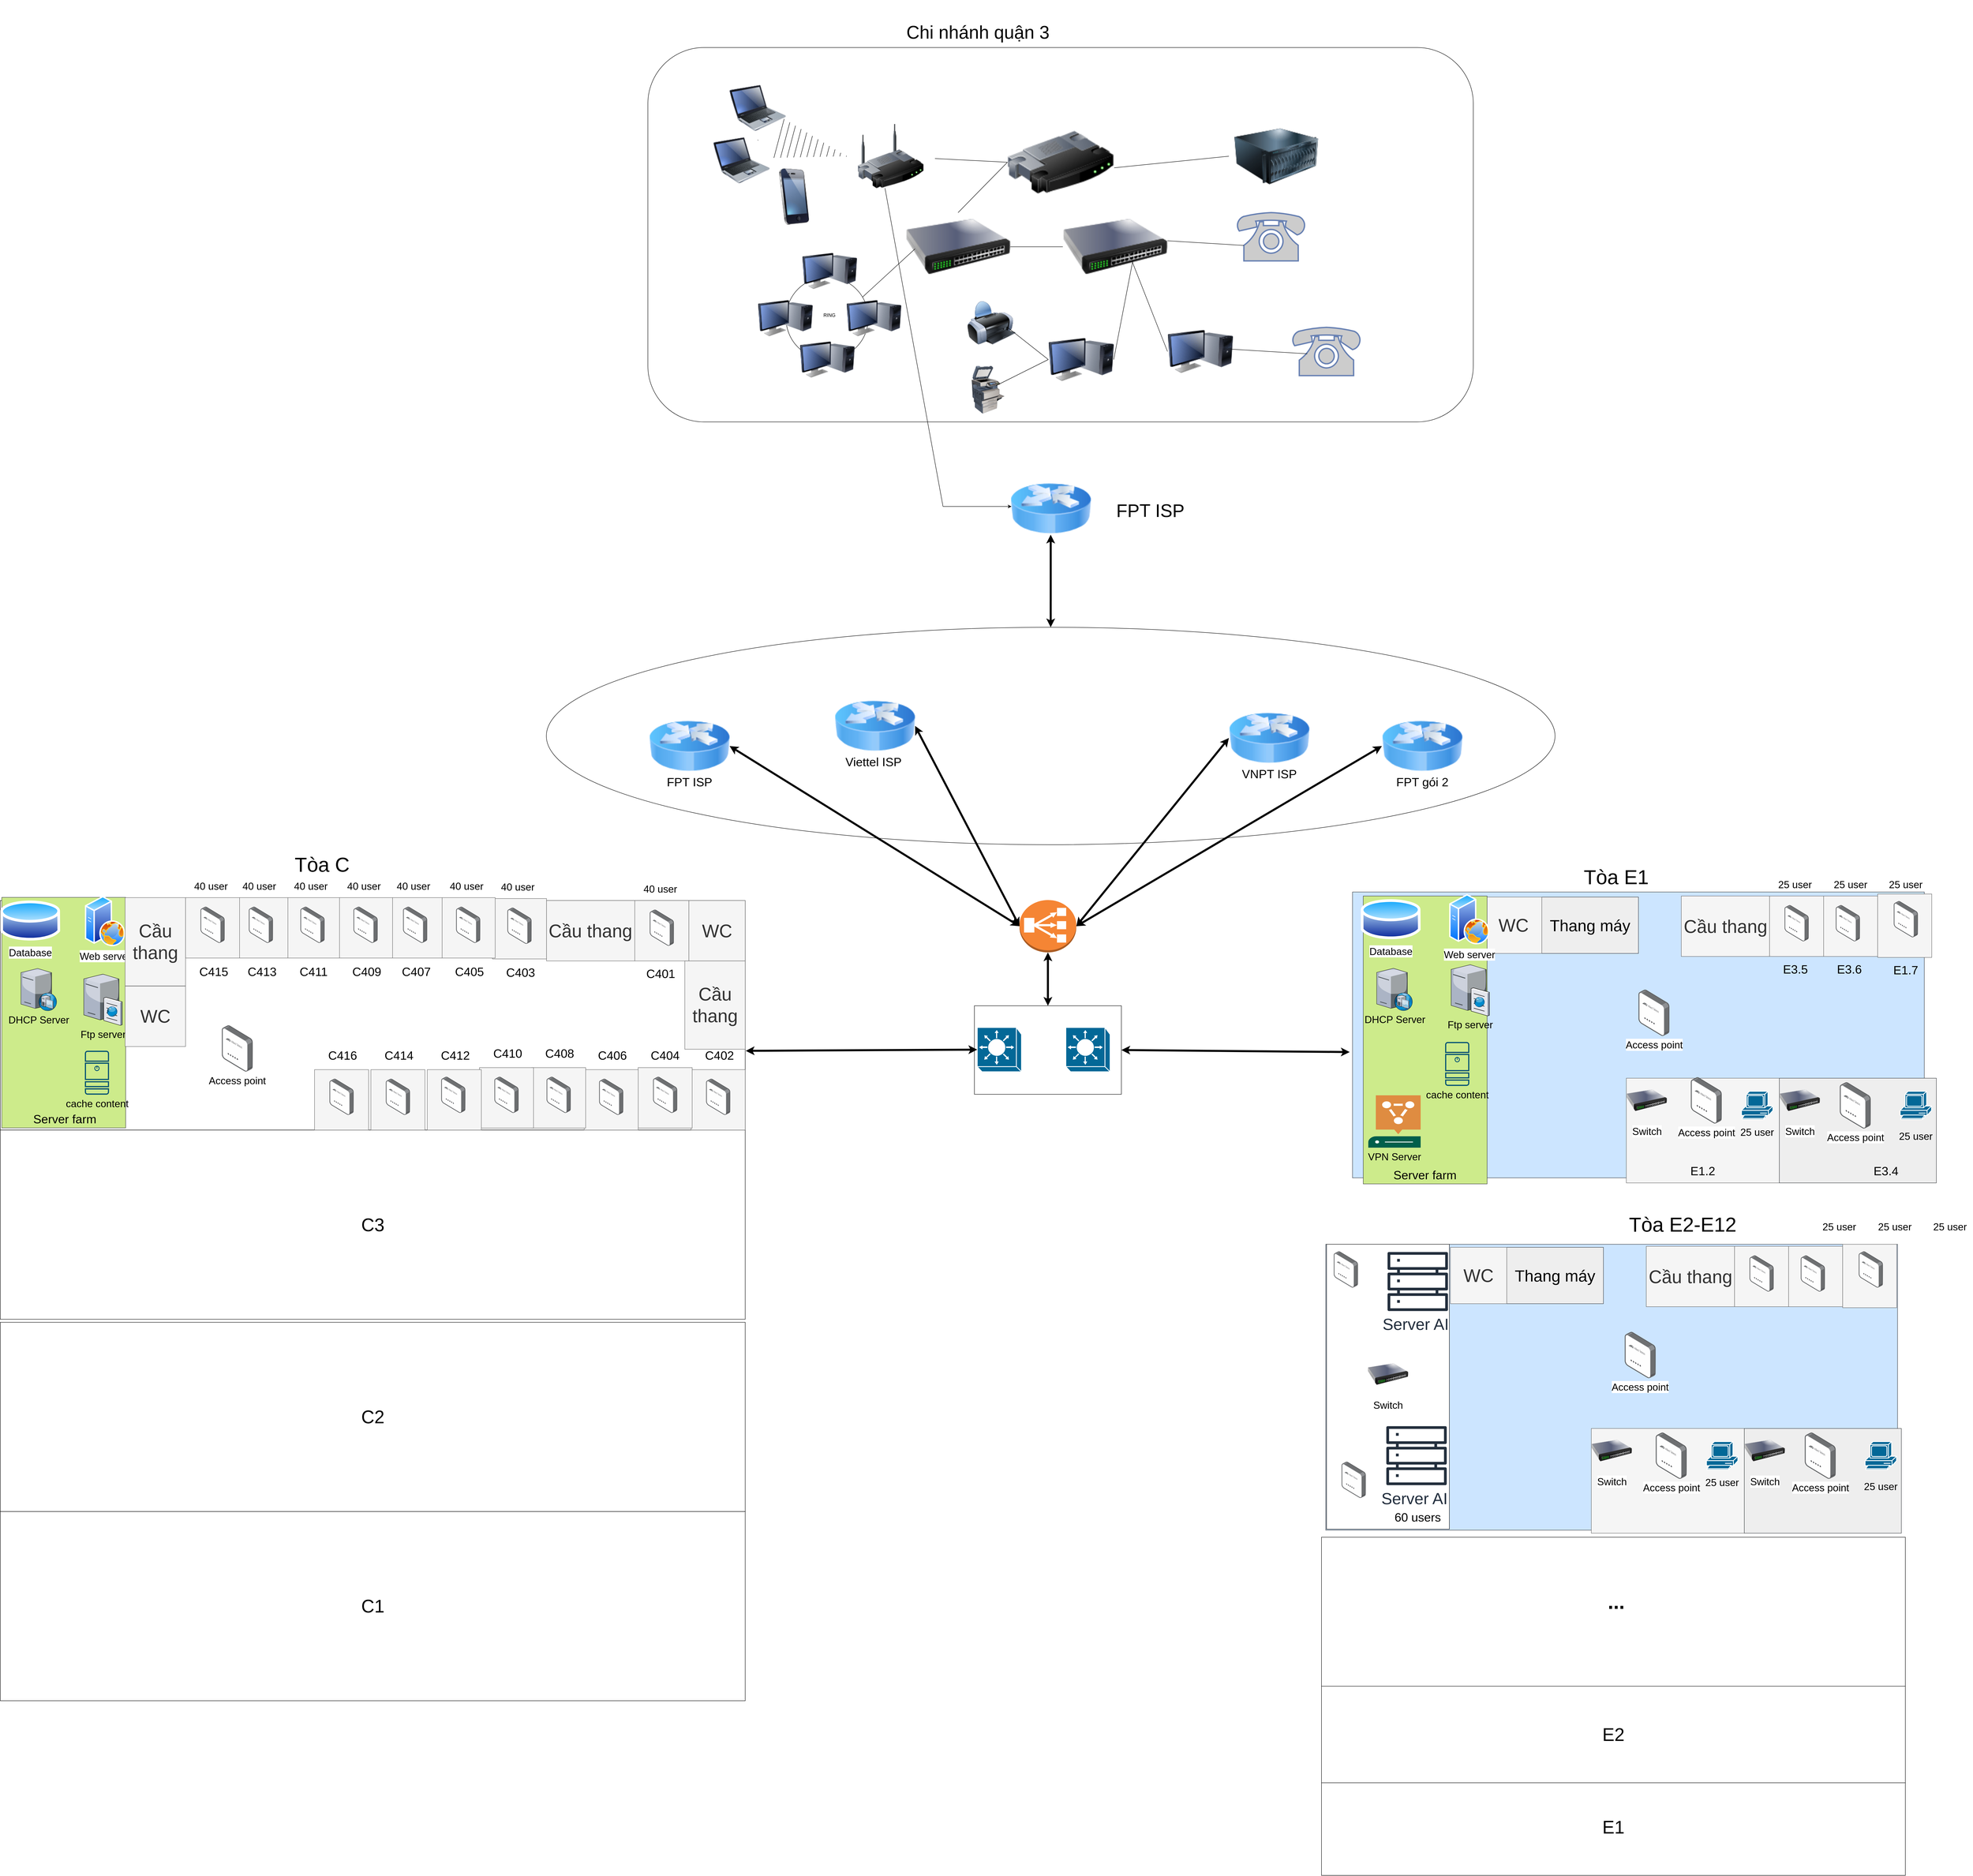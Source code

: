<mxfile version="22.0.3" type="device" pages="2">
  <diagram name="Page-1" id="e3a06f82-3646-2815-327d-82caf3d4e204">
    <mxGraphModel dx="4925" dy="3346" grid="1" gridSize="10" guides="1" tooltips="1" connect="1" arrows="1" fold="1" page="1" pageScale="1.5" pageWidth="1169" pageHeight="826" background="none" math="0" shadow="0">
      <root>
        <mxCell id="0" style=";html=1;" />
        <mxCell id="1" style=";html=1;" parent="0" />
        <mxCell id="SPJtl7lWAOf3fLxejcrG-1" value="" style="ellipse;whiteSpace=wrap;html=1;" parent="1" vertex="1">
          <mxGeometry x="-1745.15" y="-300" width="2505.15" height="540" as="geometry" />
        </mxCell>
        <mxCell id="SPJtl7lWAOf3fLxejcrG-2" value="" style="rounded=0;whiteSpace=wrap;html=1;fillColor=#cce5ff;strokeColor=#36393d;" parent="1" vertex="1">
          <mxGeometry x="257.05" y="357.51" width="1420" height="710" as="geometry" />
        </mxCell>
        <mxCell id="SPJtl7lWAOf3fLxejcrG-3" value="&lt;span style=&quot;font-size: 50px;&quot;&gt;Tòa E1&lt;/span&gt;" style="text;html=1;strokeColor=none;fillColor=none;align=center;verticalAlign=middle;whiteSpace=wrap;rounded=0;" parent="1" vertex="1">
          <mxGeometry x="817.05" y="290" width="190" height="60" as="geometry" />
        </mxCell>
        <mxCell id="SPJtl7lWAOf3fLxejcrG-4" value="&lt;font style=&quot;font-size: 40px;&quot;&gt;Thang máy&lt;/font&gt;" style="rounded=0;whiteSpace=wrap;html=1;rotation=0;fillColor=#eeeeee;strokeColor=#36393d;" parent="1" vertex="1">
          <mxGeometry x="727.05" y="370.01" width="240" height="139.99" as="geometry" />
        </mxCell>
        <mxCell id="SPJtl7lWAOf3fLxejcrG-5" value="&lt;font style=&quot;font-size: 45px;&quot;&gt;Cầu thang&lt;br&gt;&lt;/font&gt;" style="rounded=0;whiteSpace=wrap;html=1;rotation=0;fillColor=#f5f5f5;fontColor=#333333;strokeColor=#666666;" parent="1" vertex="1">
          <mxGeometry x="1073.55" y="367.5" width="219.25" height="150" as="geometry" />
        </mxCell>
        <mxCell id="SPJtl7lWAOf3fLxejcrG-6" value="&lt;font style=&quot;font-size: 45px;&quot;&gt;WC&lt;br&gt;&lt;/font&gt;" style="rounded=0;whiteSpace=wrap;html=1;rotation=0;fillColor=#f5f5f5;fontColor=#333333;strokeColor=#666666;" parent="1" vertex="1">
          <mxGeometry x="587.05" y="370.01" width="140" height="139.99" as="geometry" />
        </mxCell>
        <mxCell id="SPJtl7lWAOf3fLxejcrG-7" value="&lt;font style=&quot;font-size: 45px;&quot;&gt;&lt;br&gt;&lt;/font&gt;" style="rounded=0;whiteSpace=wrap;html=1;rotation=0;fillColor=#f5f5f5;fontColor=#333333;strokeColor=#666666;" parent="1" vertex="1">
          <mxGeometry x="937.05" y="820" width="380" height="260" as="geometry" />
        </mxCell>
        <mxCell id="SPJtl7lWAOf3fLxejcrG-8" value="&lt;font style=&quot;font-size: 45px;&quot;&gt;&lt;br&gt;&lt;/font&gt;" style="rounded=0;whiteSpace=wrap;html=1;rotation=0;fillColor=#eeeeee;strokeColor=#36393d;" parent="1" vertex="1">
          <mxGeometry x="1317.05" y="820" width="390" height="260" as="geometry" />
        </mxCell>
        <mxCell id="SPJtl7lWAOf3fLxejcrG-9" value="" style="rounded=0;whiteSpace=wrap;html=1;rotation=90;fillColor=#cdeb8b;strokeColor=#36393d;" parent="1" vertex="1">
          <mxGeometry x="80.0" y="571.18" width="715" height="307.65" as="geometry" />
        </mxCell>
        <mxCell id="SPJtl7lWAOf3fLxejcrG-10" value="&lt;font style=&quot;font-size: 30px;&quot;&gt;Server farm&lt;br&gt;&lt;/font&gt;" style="text;html=1;strokeColor=none;fillColor=none;align=center;verticalAlign=middle;whiteSpace=wrap;rounded=0;" parent="1" vertex="1">
          <mxGeometry x="287.05" y="1040" width="300" height="40" as="geometry" />
        </mxCell>
        <mxCell id="SPJtl7lWAOf3fLxejcrG-11" value="&lt;font style=&quot;font-size: 25px;&quot;&gt;Switch&lt;/font&gt;" style="image;html=1;image=img/lib/clip_art/networking/Switch_128x128.png" parent="1" vertex="1">
          <mxGeometry x="937.05" y="820" width="101" height="110" as="geometry" />
        </mxCell>
        <mxCell id="SPJtl7lWAOf3fLxejcrG-12" value="&lt;span style=&quot;font-size: 30px;&quot;&gt;E1.2&lt;/span&gt;" style="text;html=1;strokeColor=none;fillColor=none;align=center;verticalAlign=middle;whiteSpace=wrap;rounded=0;" parent="1" vertex="1">
          <mxGeometry x="937.05" y="1020" width="380" height="60" as="geometry" />
        </mxCell>
        <mxCell id="SPJtl7lWAOf3fLxejcrG-13" value="&lt;span style=&quot;font-size: 30px;&quot;&gt;E3.4&lt;/span&gt;" style="text;html=1;strokeColor=none;fillColor=none;align=center;verticalAlign=middle;whiteSpace=wrap;rounded=0;" parent="1" vertex="1">
          <mxGeometry x="1457.05" y="1020" width="250" height="60" as="geometry" />
        </mxCell>
        <mxCell id="SPJtl7lWAOf3fLxejcrG-14" value="&lt;font style=&quot;font-size: 25px;&quot;&gt;Ftp server&lt;/font&gt;" style="verticalLabelPosition=bottom;sketch=0;aspect=fixed;html=1;verticalAlign=top;strokeColor=none;align=center;outlineConnect=0;shape=mxgraph.citrix.ftp_server;" parent="1" vertex="1">
          <mxGeometry x="501.9" y="535" width="95.15" height="130" as="geometry" />
        </mxCell>
        <mxCell id="SPJtl7lWAOf3fLxejcrG-15" value="&lt;font style=&quot;font-size: 25px;&quot;&gt;Web server&lt;/font&gt;" style="image;aspect=fixed;perimeter=ellipsePerimeter;html=1;align=center;shadow=0;dashed=0;spacingTop=3;image=img/lib/active_directory/web_server.svg;" parent="1" vertex="1">
          <mxGeometry x="497.05" y="362.51" width="100" height="125" as="geometry" />
        </mxCell>
        <mxCell id="SPJtl7lWAOf3fLxejcrG-16" value="&lt;font style=&quot;font-size: 25px;&quot;&gt;Database&lt;/font&gt;" style="image;aspect=fixed;perimeter=ellipsePerimeter;html=1;align=center;shadow=0;dashed=0;spacingTop=3;image=img/lib/active_directory/database.svg;" parent="1" vertex="1">
          <mxGeometry x="277.55" y="370.01" width="148.65" height="110" as="geometry" />
        </mxCell>
        <mxCell id="SPJtl7lWAOf3fLxejcrG-17" value="&lt;font style=&quot;font-size: 25px;&quot;&gt;DHCP Server&lt;/font&gt;" style="verticalLabelPosition=bottom;sketch=0;aspect=fixed;html=1;verticalAlign=top;strokeColor=none;align=center;outlineConnect=0;shape=mxgraph.citrix.dhcp_server;" parent="1" vertex="1">
          <mxGeometry x="317.05" y="547" width="88.93" height="105.31" as="geometry" />
        </mxCell>
        <mxCell id="SPJtl7lWAOf3fLxejcrG-18" value="&lt;font style=&quot;font-size: 25px;&quot;&gt;cache content&lt;br&gt;&lt;br&gt;&lt;/font&gt;" style="sketch=0;points=[[0.015,0.015,0],[0.985,0.015,0],[0.985,0.985,0],[0.015,0.985,0],[0.25,0,0],[0.5,0,0],[0.75,0,0],[1,0.25,0],[1,0.5,0],[1,0.75,0],[0.75,1,0],[0.5,1,0],[0.25,1,0],[0,0.75,0],[0,0.5,0],[0,0.25,0]];verticalLabelPosition=bottom;html=1;verticalAlign=top;aspect=fixed;align=center;pointerEvents=1;shape=mxgraph.cisco19.server;fillColor=#005073;strokeColor=none;" parent="1" vertex="1">
          <mxGeometry x="487.05" y="730.0" width="60" height="109.09" as="geometry" />
        </mxCell>
        <mxCell id="SPJtl7lWAOf3fLxejcrG-19" value="&lt;font style=&quot;font-size: 25px;&quot;&gt;Access point&lt;/font&gt;" style="image;points=[];aspect=fixed;html=1;align=center;shadow=0;dashed=0;image=img/lib/allied_telesis/wireless/Access_Point_Indoor.svg;" parent="1" vertex="1">
          <mxGeometry x="967.05" y="600" width="77.09" height="115" as="geometry" />
        </mxCell>
        <mxCell id="SPJtl7lWAOf3fLxejcrG-20" value="" style="outlineConnect=0;dashed=0;verticalLabelPosition=bottom;verticalAlign=top;align=center;html=1;shape=mxgraph.aws3.classic_load_balancer;fillColor=#F58534;gradientColor=none;" parent="1" vertex="1">
          <mxGeometry x="-570" y="377.51" width="141" height="130" as="geometry" />
        </mxCell>
        <mxCell id="SPJtl7lWAOf3fLxejcrG-21" value="" style="rounded=0;whiteSpace=wrap;html=1;" parent="1" vertex="1">
          <mxGeometry x="-3101.25" y="378.76" width="1850" height="569.99" as="geometry" />
        </mxCell>
        <mxCell id="SPJtl7lWAOf3fLxejcrG-22" value="&lt;font style=&quot;font-size: 25px;&quot;&gt;Access point&lt;/font&gt;" style="image;points=[];aspect=fixed;html=1;align=center;shadow=0;dashed=0;image=img/lib/allied_telesis/wireless/Access_Point_Indoor.svg;" parent="1" vertex="1">
          <mxGeometry x="1097.05" y="817.5" width="77.09" height="115" as="geometry" />
        </mxCell>
        <mxCell id="SPJtl7lWAOf3fLxejcrG-23" value="&lt;font style=&quot;font-size: 25px;&quot;&gt;Access point&lt;/font&gt;" style="image;points=[];aspect=fixed;html=1;align=center;shadow=0;dashed=0;image=img/lib/allied_telesis/wireless/Access_Point_Indoor.svg;" parent="1" vertex="1">
          <mxGeometry x="1467.05" y="830" width="77.09" height="115" as="geometry" />
        </mxCell>
        <mxCell id="SPJtl7lWAOf3fLxejcrG-24" value="&lt;font style=&quot;font-size: 25px;&quot;&gt;Switch&lt;/font&gt;" style="image;html=1;image=img/lib/clip_art/networking/Switch_128x128.png" parent="1" vertex="1">
          <mxGeometry x="1317.05" y="820" width="101" height="110" as="geometry" />
        </mxCell>
        <mxCell id="SPJtl7lWAOf3fLxejcrG-25" value="&lt;font style=&quot;font-size: 25px;&quot;&gt;25 user&lt;/font&gt;" style="text;html=1;strokeColor=none;fillColor=none;align=center;verticalAlign=middle;whiteSpace=wrap;rounded=0;" parent="1" vertex="1">
          <mxGeometry x="1207.05" y="922.5" width="110" height="60" as="geometry" />
        </mxCell>
        <mxCell id="SPJtl7lWAOf3fLxejcrG-26" value="&lt;font style=&quot;font-size: 25px;&quot;&gt;25 user&lt;/font&gt;" style="text;html=1;strokeColor=none;fillColor=none;align=center;verticalAlign=middle;whiteSpace=wrap;rounded=0;" parent="1" vertex="1">
          <mxGeometry x="1601.05" y="932.5" width="110" height="60" as="geometry" />
        </mxCell>
        <mxCell id="SPJtl7lWAOf3fLxejcrG-27" value="&lt;span style=&quot;font-size: 50px;&quot;&gt;Tòa C&lt;/span&gt;" style="text;html=1;strokeColor=none;fillColor=none;align=center;verticalAlign=middle;whiteSpace=wrap;rounded=0;" parent="1" vertex="1">
          <mxGeometry x="-2396.63" y="258.75" width="190" height="60" as="geometry" />
        </mxCell>
        <mxCell id="SPJtl7lWAOf3fLxejcrG-28" value="" style="shape=mxgraph.cisco.computers_and_peripherals.pc;html=1;pointerEvents=1;dashed=0;fillColor=#036897;strokeColor=#ffffff;strokeWidth=2;verticalLabelPosition=bottom;verticalAlign=top;align=center;outlineConnect=0;" parent="1" vertex="1">
          <mxGeometry x="1223.05" y="852.5" width="78" height="70" as="geometry" />
        </mxCell>
        <mxCell id="SPJtl7lWAOf3fLxejcrG-29" value="" style="shape=mxgraph.cisco.computers_and_peripherals.pc;html=1;pointerEvents=1;dashed=0;fillColor=#036897;strokeColor=#ffffff;strokeWidth=2;verticalLabelPosition=bottom;verticalAlign=top;align=center;outlineConnect=0;" parent="1" vertex="1">
          <mxGeometry x="1617.05" y="852.5" width="78" height="70" as="geometry" />
        </mxCell>
        <mxCell id="SPJtl7lWAOf3fLxejcrG-30" value="&lt;font style=&quot;font-size: 45px;&quot;&gt;&lt;br&gt;&lt;/font&gt;" style="rounded=0;whiteSpace=wrap;html=1;rotation=0;fillColor=#f5f5f5;fontColor=#333333;strokeColor=#666666;" parent="1" vertex="1">
          <mxGeometry x="1292.8" y="367.5" width="134.25" height="150" as="geometry" />
        </mxCell>
        <mxCell id="SPJtl7lWAOf3fLxejcrG-31" value="&lt;font style=&quot;font-size: 45px;&quot;&gt;&lt;br&gt;&lt;/font&gt;" style="rounded=0;whiteSpace=wrap;html=1;rotation=0;fillColor=#f5f5f5;fontColor=#333333;strokeColor=#666666;" parent="1" vertex="1">
          <mxGeometry x="1427.05" y="367.5" width="134.25" height="150" as="geometry" />
        </mxCell>
        <mxCell id="SPJtl7lWAOf3fLxejcrG-32" value="&lt;font style=&quot;font-size: 45px;&quot;&gt;&lt;br&gt;&lt;/font&gt;" style="rounded=0;whiteSpace=wrap;html=1;rotation=0;fillColor=#f5f5f5;fontColor=#333333;strokeColor=#666666;" parent="1" vertex="1">
          <mxGeometry x="1561.3" y="362.51" width="134.25" height="157.49" as="geometry" />
        </mxCell>
        <mxCell id="SPJtl7lWAOf3fLxejcrG-33" value="" style="image;points=[];aspect=fixed;html=1;align=center;shadow=0;dashed=0;image=img/lib/allied_telesis/wireless/Access_Point_Indoor.svg;" parent="1" vertex="1">
          <mxGeometry x="1329.76" y="390.01" width="60.33" height="90" as="geometry" />
        </mxCell>
        <mxCell id="SPJtl7lWAOf3fLxejcrG-34" value="" style="image;points=[];aspect=fixed;html=1;align=center;shadow=0;dashed=0;image=img/lib/allied_telesis/wireless/Access_Point_Indoor.svg;" parent="1" vertex="1">
          <mxGeometry x="1457.05" y="390.01" width="60.33" height="90" as="geometry" />
        </mxCell>
        <mxCell id="SPJtl7lWAOf3fLxejcrG-35" value="" style="image;points=[];aspect=fixed;html=1;align=center;shadow=0;dashed=0;image=img/lib/allied_telesis/wireless/Access_Point_Indoor.svg;" parent="1" vertex="1">
          <mxGeometry x="1601.05" y="380.01" width="60.33" height="90" as="geometry" />
        </mxCell>
        <mxCell id="SPJtl7lWAOf3fLxejcrG-36" value="&lt;span style=&quot;font-size: 30px;&quot;&gt;E3.5&lt;/span&gt;" style="text;html=1;strokeColor=none;fillColor=none;align=center;verticalAlign=middle;whiteSpace=wrap;rounded=0;" parent="1" vertex="1">
          <mxGeometry x="1287.05" y="517.5" width="140" height="62.5" as="geometry" />
        </mxCell>
        <mxCell id="SPJtl7lWAOf3fLxejcrG-37" value="&lt;span style=&quot;font-size: 30px;&quot;&gt;E3.6&lt;/span&gt;" style="text;html=1;strokeColor=none;fillColor=none;align=center;verticalAlign=middle;whiteSpace=wrap;rounded=0;" parent="1" vertex="1">
          <mxGeometry x="1421.3" y="517.5" width="140" height="62.5" as="geometry" />
        </mxCell>
        <mxCell id="SPJtl7lWAOf3fLxejcrG-38" value="&lt;span style=&quot;font-size: 30px;&quot;&gt;E1.7&lt;/span&gt;" style="text;html=1;strokeColor=none;fillColor=none;align=center;verticalAlign=middle;whiteSpace=wrap;rounded=0;" parent="1" vertex="1">
          <mxGeometry x="1561.3" y="520" width="140" height="62.5" as="geometry" />
        </mxCell>
        <mxCell id="SPJtl7lWAOf3fLxejcrG-39" value="&lt;font style=&quot;font-size: 25px;&quot;&gt;25 user&lt;/font&gt;" style="text;html=1;strokeColor=none;fillColor=none;align=center;verticalAlign=middle;whiteSpace=wrap;rounded=0;" parent="1" vertex="1">
          <mxGeometry x="1301.05" y="307.5" width="110" height="60" as="geometry" />
        </mxCell>
        <mxCell id="SPJtl7lWAOf3fLxejcrG-40" value="&lt;font style=&quot;font-size: 25px;&quot;&gt;25 user&lt;/font&gt;" style="text;html=1;strokeColor=none;fillColor=none;align=center;verticalAlign=middle;whiteSpace=wrap;rounded=0;" parent="1" vertex="1">
          <mxGeometry x="1439.18" y="307.5" width="110" height="60" as="geometry" />
        </mxCell>
        <mxCell id="SPJtl7lWAOf3fLxejcrG-41" value="&lt;font style=&quot;font-size: 25px;&quot;&gt;25 user&lt;/font&gt;" style="text;html=1;strokeColor=none;fillColor=none;align=center;verticalAlign=middle;whiteSpace=wrap;rounded=0;" parent="1" vertex="1">
          <mxGeometry x="1576.3" y="307.5" width="110" height="60" as="geometry" />
        </mxCell>
        <mxCell id="SPJtl7lWAOf3fLxejcrG-42" value="" style="rounded=0;whiteSpace=wrap;html=1;fillColor=#cce5ff;strokeColor=#36393d;" parent="1" vertex="1">
          <mxGeometry x="190.57" y="1232.51" width="1420" height="710" as="geometry" />
        </mxCell>
        <mxCell id="SPJtl7lWAOf3fLxejcrG-43" value="&lt;span style=&quot;font-size: 50px;&quot;&gt;Tòa E2-E12&lt;/span&gt;" style="text;html=1;strokeColor=none;fillColor=none;align=center;verticalAlign=middle;whiteSpace=wrap;rounded=0;" parent="1" vertex="1">
          <mxGeometry x="887.05" y="1152.51" width="379.93" height="60" as="geometry" />
        </mxCell>
        <mxCell id="SPJtl7lWAOf3fLxejcrG-44" value="&lt;font style=&quot;font-size: 40px;&quot;&gt;Thang máy&lt;/font&gt;" style="rounded=0;whiteSpace=wrap;html=1;rotation=0;fillColor=#eeeeee;strokeColor=#36393d;" parent="1" vertex="1">
          <mxGeometry x="640.07" y="1240.01" width="240" height="139.99" as="geometry" />
        </mxCell>
        <mxCell id="SPJtl7lWAOf3fLxejcrG-45" value="&lt;font style=&quot;font-size: 45px;&quot;&gt;Cầu thang&lt;br&gt;&lt;/font&gt;" style="rounded=0;whiteSpace=wrap;html=1;rotation=0;fillColor=#f5f5f5;fontColor=#333333;strokeColor=#666666;" parent="1" vertex="1">
          <mxGeometry x="986.57" y="1237.5" width="219.25" height="150" as="geometry" />
        </mxCell>
        <mxCell id="SPJtl7lWAOf3fLxejcrG-46" value="&lt;font style=&quot;font-size: 45px;&quot;&gt;WC&lt;br&gt;&lt;/font&gt;" style="rounded=0;whiteSpace=wrap;html=1;rotation=0;fillColor=#f5f5f5;fontColor=#333333;strokeColor=#666666;" parent="1" vertex="1">
          <mxGeometry x="500.07" y="1240.01" width="140" height="139.99" as="geometry" />
        </mxCell>
        <mxCell id="SPJtl7lWAOf3fLxejcrG-47" value="&lt;font style=&quot;font-size: 45px;&quot;&gt;&lt;br&gt;&lt;/font&gt;" style="rounded=0;whiteSpace=wrap;html=1;rotation=0;fillColor=#f5f5f5;fontColor=#333333;strokeColor=#666666;" parent="1" vertex="1">
          <mxGeometry x="850.07" y="1690" width="380" height="260" as="geometry" />
        </mxCell>
        <mxCell id="SPJtl7lWAOf3fLxejcrG-48" value="&lt;font style=&quot;font-size: 45px;&quot;&gt;&lt;br&gt;&lt;/font&gt;" style="rounded=0;whiteSpace=wrap;html=1;rotation=0;fillColor=#eeeeee;strokeColor=#36393d;" parent="1" vertex="1">
          <mxGeometry x="1230.07" y="1690" width="390" height="260" as="geometry" />
        </mxCell>
        <mxCell id="SPJtl7lWAOf3fLxejcrG-49" value="&lt;font style=&quot;font-size: 25px;&quot;&gt;Switch&lt;/font&gt;" style="image;html=1;image=img/lib/clip_art/networking/Switch_128x128.png" parent="1" vertex="1">
          <mxGeometry x="850.07" y="1690" width="101" height="110" as="geometry" />
        </mxCell>
        <mxCell id="SPJtl7lWAOf3fLxejcrG-50" value="&lt;font style=&quot;font-size: 25px;&quot;&gt;Access point&lt;/font&gt;" style="image;points=[];aspect=fixed;html=1;align=center;shadow=0;dashed=0;image=img/lib/allied_telesis/wireless/Access_Point_Indoor.svg;" parent="1" vertex="1">
          <mxGeometry x="932.91" y="1450" width="77.09" height="115" as="geometry" />
        </mxCell>
        <mxCell id="SPJtl7lWAOf3fLxejcrG-51" value="&lt;font style=&quot;font-size: 25px;&quot;&gt;Access point&lt;/font&gt;" style="image;points=[];aspect=fixed;html=1;align=center;shadow=0;dashed=0;image=img/lib/allied_telesis/wireless/Access_Point_Indoor.svg;" parent="1" vertex="1">
          <mxGeometry x="1010.0" y="1700" width="77.09" height="115" as="geometry" />
        </mxCell>
        <mxCell id="SPJtl7lWAOf3fLxejcrG-52" value="&lt;font style=&quot;font-size: 25px;&quot;&gt;Access point&lt;/font&gt;" style="image;points=[];aspect=fixed;html=1;align=center;shadow=0;dashed=0;image=img/lib/allied_telesis/wireless/Access_Point_Indoor.svg;" parent="1" vertex="1">
          <mxGeometry x="1380.07" y="1700" width="77.09" height="115" as="geometry" />
        </mxCell>
        <mxCell id="SPJtl7lWAOf3fLxejcrG-53" value="&lt;font style=&quot;font-size: 25px;&quot;&gt;Switch&lt;/font&gt;" style="image;html=1;image=img/lib/clip_art/networking/Switch_128x128.png" parent="1" vertex="1">
          <mxGeometry x="1230.07" y="1690" width="101" height="110" as="geometry" />
        </mxCell>
        <mxCell id="SPJtl7lWAOf3fLxejcrG-54" value="&lt;font style=&quot;font-size: 25px;&quot;&gt;25 user&lt;/font&gt;" style="text;html=1;strokeColor=none;fillColor=none;align=center;verticalAlign=middle;whiteSpace=wrap;rounded=0;" parent="1" vertex="1">
          <mxGeometry x="1120.07" y="1792.5" width="110" height="60" as="geometry" />
        </mxCell>
        <mxCell id="SPJtl7lWAOf3fLxejcrG-55" value="&lt;font style=&quot;font-size: 25px;&quot;&gt;25 user&lt;/font&gt;" style="text;html=1;strokeColor=none;fillColor=none;align=center;verticalAlign=middle;whiteSpace=wrap;rounded=0;" parent="1" vertex="1">
          <mxGeometry x="1514.07" y="1802.5" width="110" height="60" as="geometry" />
        </mxCell>
        <mxCell id="SPJtl7lWAOf3fLxejcrG-56" value="" style="shape=mxgraph.cisco.computers_and_peripherals.pc;html=1;pointerEvents=1;dashed=0;fillColor=#036897;strokeColor=#ffffff;strokeWidth=2;verticalLabelPosition=bottom;verticalAlign=top;align=center;outlineConnect=0;" parent="1" vertex="1">
          <mxGeometry x="1136.07" y="1722.5" width="78" height="70" as="geometry" />
        </mxCell>
        <mxCell id="SPJtl7lWAOf3fLxejcrG-57" value="" style="shape=mxgraph.cisco.computers_and_peripherals.pc;html=1;pointerEvents=1;dashed=0;fillColor=#036897;strokeColor=#ffffff;strokeWidth=2;verticalLabelPosition=bottom;verticalAlign=top;align=center;outlineConnect=0;" parent="1" vertex="1">
          <mxGeometry x="1530.07" y="1722.5" width="78" height="70" as="geometry" />
        </mxCell>
        <mxCell id="SPJtl7lWAOf3fLxejcrG-58" value="&lt;font style=&quot;font-size: 45px;&quot;&gt;&lt;br&gt;&lt;/font&gt;" style="rounded=0;whiteSpace=wrap;html=1;rotation=0;fillColor=#f5f5f5;fontColor=#333333;strokeColor=#666666;" parent="1" vertex="1">
          <mxGeometry x="1205.82" y="1237.5" width="134.25" height="150" as="geometry" />
        </mxCell>
        <mxCell id="SPJtl7lWAOf3fLxejcrG-59" value="&lt;font style=&quot;font-size: 45px;&quot;&gt;&lt;br&gt;&lt;/font&gt;" style="rounded=0;whiteSpace=wrap;html=1;rotation=0;fillColor=#f5f5f5;fontColor=#333333;strokeColor=#666666;" parent="1" vertex="1">
          <mxGeometry x="1340.07" y="1237.5" width="134.25" height="150" as="geometry" />
        </mxCell>
        <mxCell id="SPJtl7lWAOf3fLxejcrG-60" value="&lt;font style=&quot;font-size: 45px;&quot;&gt;&lt;br&gt;&lt;/font&gt;" style="rounded=0;whiteSpace=wrap;html=1;rotation=0;fillColor=#f5f5f5;fontColor=#333333;strokeColor=#666666;" parent="1" vertex="1">
          <mxGeometry x="1474.32" y="1232.51" width="134.25" height="157.49" as="geometry" />
        </mxCell>
        <mxCell id="SPJtl7lWAOf3fLxejcrG-61" value="" style="image;points=[];aspect=fixed;html=1;align=center;shadow=0;dashed=0;image=img/lib/allied_telesis/wireless/Access_Point_Indoor.svg;" parent="1" vertex="1">
          <mxGeometry x="1242.78" y="1260.01" width="60.33" height="90" as="geometry" />
        </mxCell>
        <mxCell id="SPJtl7lWAOf3fLxejcrG-62" value="" style="image;points=[];aspect=fixed;html=1;align=center;shadow=0;dashed=0;image=img/lib/allied_telesis/wireless/Access_Point_Indoor.svg;" parent="1" vertex="1">
          <mxGeometry x="1370.07" y="1260.01" width="60.33" height="90" as="geometry" />
        </mxCell>
        <mxCell id="SPJtl7lWAOf3fLxejcrG-63" value="" style="image;points=[];aspect=fixed;html=1;align=center;shadow=0;dashed=0;image=img/lib/allied_telesis/wireless/Access_Point_Indoor.svg;" parent="1" vertex="1">
          <mxGeometry x="1514.07" y="1250.01" width="60.33" height="90" as="geometry" />
        </mxCell>
        <mxCell id="SPJtl7lWAOf3fLxejcrG-64" value="&lt;font style=&quot;font-size: 25px;&quot;&gt;25 user&lt;/font&gt;" style="text;html=1;strokeColor=none;fillColor=none;align=center;verticalAlign=middle;whiteSpace=wrap;rounded=0;" parent="1" vertex="1">
          <mxGeometry x="1411.12" y="1157.5" width="110" height="60" as="geometry" />
        </mxCell>
        <mxCell id="SPJtl7lWAOf3fLxejcrG-65" value="&lt;font style=&quot;font-size: 25px;&quot;&gt;25 user&lt;/font&gt;" style="text;html=1;strokeColor=none;fillColor=none;align=center;verticalAlign=middle;whiteSpace=wrap;rounded=0;" parent="1" vertex="1">
          <mxGeometry x="1549.25" y="1157.5" width="110" height="60" as="geometry" />
        </mxCell>
        <mxCell id="SPJtl7lWAOf3fLxejcrG-66" value="&lt;font style=&quot;font-size: 25px;&quot;&gt;25 user&lt;/font&gt;" style="text;html=1;strokeColor=none;fillColor=none;align=center;verticalAlign=middle;whiteSpace=wrap;rounded=0;" parent="1" vertex="1">
          <mxGeometry x="1686.37" y="1157.5" width="110" height="60" as="geometry" />
        </mxCell>
        <mxCell id="SPJtl7lWAOf3fLxejcrG-67" value="" style="rounded=0;whiteSpace=wrap;html=1;rotation=90;" parent="1" vertex="1">
          <mxGeometry x="-8.75" y="1433.75" width="707.5" height="305" as="geometry" />
        </mxCell>
        <mxCell id="SPJtl7lWAOf3fLxejcrG-68" value="" style="image;points=[];aspect=fixed;html=1;align=center;shadow=0;dashed=0;image=img/lib/allied_telesis/wireless/Access_Point_Indoor.svg;" parent="1" vertex="1">
          <mxGeometry x="210.28" y="1250.01" width="60.33" height="90" as="geometry" />
        </mxCell>
        <mxCell id="SPJtl7lWAOf3fLxejcrG-69" value="" style="image;points=[];aspect=fixed;html=1;align=center;shadow=0;dashed=0;image=img/lib/allied_telesis/wireless/Access_Point_Indoor.svg;" parent="1" vertex="1">
          <mxGeometry x="229.67" y="1772.5" width="60.33" height="90" as="geometry" />
        </mxCell>
        <mxCell id="SPJtl7lWAOf3fLxejcrG-70" value="&lt;font style=&quot;font-size: 25px;&quot;&gt;Switch&lt;/font&gt;" style="image;html=1;image=img/lib/clip_art/networking/Switch_128x128.png" parent="1" vertex="1">
          <mxGeometry x="294.5" y="1500" width="101" height="110" as="geometry" />
        </mxCell>
        <mxCell id="SPJtl7lWAOf3fLxejcrG-71" value="&lt;font style=&quot;font-size: 30px;&quot;&gt;60 users&lt;/font&gt;" style="text;html=1;strokeColor=none;fillColor=none;align=center;verticalAlign=middle;whiteSpace=wrap;rounded=0;" parent="1" vertex="1">
          <mxGeometry x="339" y="1880" width="160" height="60" as="geometry" />
        </mxCell>
        <mxCell id="SPJtl7lWAOf3fLxejcrG-72" value="" style="rounded=0;whiteSpace=wrap;html=1;" parent="1" vertex="1">
          <mxGeometry x="180" y="1960" width="1450" height="830" as="geometry" />
        </mxCell>
        <mxCell id="SPJtl7lWAOf3fLxejcrG-73" value="&lt;font style=&quot;font-size: 45px;&quot;&gt;E1&lt;/font&gt;" style="rounded=0;whiteSpace=wrap;html=1;" parent="1" vertex="1">
          <mxGeometry x="180" y="2560" width="1450" height="240" as="geometry" />
        </mxCell>
        <mxCell id="SPJtl7lWAOf3fLxejcrG-75" value="&lt;font style=&quot;font-size: 45px;&quot;&gt;E2&lt;/font&gt;" style="rounded=0;whiteSpace=wrap;html=1;" parent="1" vertex="1">
          <mxGeometry x="180" y="2330" width="1450" height="240" as="geometry" />
        </mxCell>
        <mxCell id="SPJtl7lWAOf3fLxejcrG-77" value="&lt;font style=&quot;font-size: 50px;&quot;&gt;&lt;b&gt;...&lt;/b&gt;&lt;/font&gt;" style="text;html=1;strokeColor=none;fillColor=none;align=center;verticalAlign=middle;whiteSpace=wrap;rounded=0;" parent="1" vertex="1">
          <mxGeometry x="847.09" y="2060" width="130" height="120" as="geometry" />
        </mxCell>
        <mxCell id="SPJtl7lWAOf3fLxejcrG-84" value="&lt;font style=&quot;font-size: 40px;&quot;&gt;Server AI&amp;nbsp;&lt;/font&gt;" style="sketch=0;outlineConnect=0;fontColor=#232F3E;gradientColor=none;fillColor=#232F3D;strokeColor=none;dashed=0;verticalLabelPosition=bottom;verticalAlign=top;align=center;html=1;fontSize=12;fontStyle=0;aspect=fixed;pointerEvents=1;shape=mxgraph.aws4.servers;" parent="1" vertex="1">
          <mxGeometry x="344" y="1250.01" width="150" height="150" as="geometry" />
        </mxCell>
        <mxCell id="SPJtl7lWAOf3fLxejcrG-85" value="&lt;font style=&quot;font-size: 40px;&quot;&gt;Server AI&amp;nbsp;&lt;/font&gt;" style="sketch=0;outlineConnect=0;fontColor=#232F3E;gradientColor=none;fillColor=#232F3D;strokeColor=none;dashed=0;verticalLabelPosition=bottom;verticalAlign=top;align=center;html=1;fontSize=12;fontStyle=0;aspect=fixed;pointerEvents=1;shape=mxgraph.aws4.servers;" parent="1" vertex="1">
          <mxGeometry x="341" y="1682.5" width="150" height="150" as="geometry" />
        </mxCell>
        <mxCell id="SPJtl7lWAOf3fLxejcrG-86" value="" style="rounded=1;whiteSpace=wrap;html=1;" parent="1" vertex="1">
          <mxGeometry x="-1493" y="-1740" width="2050" height="930" as="geometry" />
        </mxCell>
        <mxCell id="SPJtl7lWAOf3fLxejcrG-87" value="&lt;font style=&quot;font-size: 45px;&quot;&gt;Chi nhánh quận 3&amp;nbsp;&lt;/font&gt;" style="text;html=1;strokeColor=none;fillColor=none;align=center;verticalAlign=middle;whiteSpace=wrap;rounded=0;" parent="1" vertex="1">
          <mxGeometry x="-877" y="-1858" width="420" height="160" as="geometry" />
        </mxCell>
        <mxCell id="SPJtl7lWAOf3fLxejcrG-88" value="&lt;font style=&quot;font-size: 30px;&quot;&gt;Viettel ISP&amp;nbsp;&lt;/font&gt;" style="image;html=1;image=img/lib/clip_art/networking/Router_Icon_128x128.png" parent="1" vertex="1">
          <mxGeometry x="-1029.39" y="-120" width="200" height="130" as="geometry" />
        </mxCell>
        <mxCell id="SPJtl7lWAOf3fLxejcrG-89" value="" style="endArrow=classic;startArrow=classic;html=1;rounded=0;exitX=0;exitY=0.5;exitDx=0;exitDy=0;exitPerimeter=0;entryX=1;entryY=0.5;entryDx=0;entryDy=0;strokeWidth=5;" parent="1" source="SPJtl7lWAOf3fLxejcrG-20" target="SPJtl7lWAOf3fLxejcrG-88" edge="1">
          <mxGeometry width="50" height="50" relative="1" as="geometry">
            <mxPoint x="-290" y="180" as="sourcePoint" />
            <mxPoint x="-240" y="130" as="targetPoint" />
          </mxGeometry>
        </mxCell>
        <mxCell id="SPJtl7lWAOf3fLxejcrG-90" value="&lt;font style=&quot;font-size: 30px;&quot;&gt;VNPT ISP&lt;br&gt;&lt;/font&gt;" style="image;html=1;image=img/lib/clip_art/networking/Router_Icon_128x128.png" parent="1" vertex="1">
          <mxGeometry x="-50.0" y="-90" width="200" height="130" as="geometry" />
        </mxCell>
        <mxCell id="SPJtl7lWAOf3fLxejcrG-91" value="" style="endArrow=classic;startArrow=classic;html=1;rounded=0;exitX=1;exitY=0.5;exitDx=0;exitDy=0;exitPerimeter=0;entryX=0;entryY=0.5;entryDx=0;entryDy=0;strokeWidth=5;" parent="1" source="SPJtl7lWAOf3fLxejcrG-20" target="SPJtl7lWAOf3fLxejcrG-90" edge="1">
          <mxGeometry width="50" height="50" relative="1" as="geometry">
            <mxPoint x="-269" y="288" as="sourcePoint" />
            <mxPoint x="-70" y="40" as="targetPoint" />
          </mxGeometry>
        </mxCell>
        <mxCell id="SPJtl7lWAOf3fLxejcrG-92" value="&lt;span style=&quot;font-size: 30px;&quot;&gt;FPT ISP&lt;/span&gt;" style="image;html=1;image=img/lib/clip_art/networking/Router_Icon_128x128.png" parent="1" vertex="1">
          <mxGeometry x="-1490" y="-70" width="200" height="130" as="geometry" />
        </mxCell>
        <mxCell id="SPJtl7lWAOf3fLxejcrG-93" value="" style="endArrow=classic;startArrow=classic;html=1;rounded=0;entryX=1;entryY=0.5;entryDx=0;entryDy=0;strokeWidth=5;exitX=0;exitY=0.5;exitDx=0;exitDy=0;exitPerimeter=0;" parent="1" source="SPJtl7lWAOf3fLxejcrG-20" target="SPJtl7lWAOf3fLxejcrG-92" edge="1">
          <mxGeometry width="50" height="50" relative="1" as="geometry">
            <mxPoint x="-610" y="550" as="sourcePoint" />
            <mxPoint x="-170" y="330" as="targetPoint" />
          </mxGeometry>
        </mxCell>
        <mxCell id="SPJtl7lWAOf3fLxejcrG-94" value="" style="endArrow=classic;startArrow=classic;html=1;rounded=0;entryX=1;entryY=0.5;entryDx=0;entryDy=0;strokeWidth=5;exitX=0;exitY=0.5;exitDx=0;exitDy=0;entryPerimeter=0;" parent="1" source="SPJtl7lWAOf3fLxejcrG-95" target="SPJtl7lWAOf3fLxejcrG-20" edge="1">
          <mxGeometry width="50" height="50" relative="1" as="geometry">
            <mxPoint x="910" y="178" as="sourcePoint" />
            <mxPoint x="350" y="-100" as="targetPoint" />
          </mxGeometry>
        </mxCell>
        <mxCell id="SPJtl7lWAOf3fLxejcrG-95" value="&lt;span style=&quot;font-size: 30px;&quot;&gt;FPT gói 2&lt;/span&gt;" style="image;html=1;image=img/lib/clip_art/networking/Router_Icon_128x128.png" parent="1" vertex="1">
          <mxGeometry x="330" y="-70" width="200" height="130" as="geometry" />
        </mxCell>
        <mxCell id="SPJtl7lWAOf3fLxejcrG-96" value="" style="endArrow=classic;startArrow=classic;html=1;rounded=0;entryX=0.5;entryY=1;entryDx=0;entryDy=0;strokeWidth=5;entryPerimeter=0;exitX=0.5;exitY=1;exitDx=0;exitDy=0;" parent="1" source="SPJtl7lWAOf3fLxejcrG-106" target="SPJtl7lWAOf3fLxejcrG-20" edge="1">
          <mxGeometry width="50" height="50" relative="1" as="geometry">
            <mxPoint x="-430" y="680" as="sourcePoint" />
            <mxPoint x="-109" y="165" as="targetPoint" />
          </mxGeometry>
        </mxCell>
        <mxCell id="SPJtl7lWAOf3fLxejcrG-97" value="&lt;font style=&quot;font-size: 25px;&quot;&gt;VPN Server&lt;/font&gt;" style="sketch=0;pointerEvents=1;shadow=0;dashed=0;html=1;strokeColor=none;fillColor=#005F4B;labelPosition=center;verticalLabelPosition=bottom;verticalAlign=top;align=center;outlineConnect=0;shape=mxgraph.veeam2.vpn_server;" parent="1" vertex="1">
          <mxGeometry x="296.2" y="862.5" width="130" height="130" as="geometry" />
        </mxCell>
        <mxCell id="SPJtl7lWAOf3fLxejcrG-98" value="" style="image;html=1;image=img/lib/clip_art/networking/Wireless_Router_128x128.png" parent="1" vertex="1">
          <mxGeometry x="-1000" y="-1550" width="220" height="160" as="geometry" />
        </mxCell>
        <mxCell id="SPJtl7lWAOf3fLxejcrG-99" value="" style="image;html=1;image=img/lib/clip_art/networking/Switch_128x128.png" parent="1" vertex="1">
          <mxGeometry x="-852.57" y="-1330" width="260" height="170" as="geometry" />
        </mxCell>
        <mxCell id="SPJtl7lWAOf3fLxejcrG-100" value="" style="image;html=1;image=img/lib/clip_art/networking/Router_Icon_128x128.png" parent="1" vertex="1">
          <mxGeometry x="-592.57" y="-660" width="200" height="130" as="geometry" />
        </mxCell>
        <mxCell id="SPJtl7lWAOf3fLxejcrG-101" value="" style="endArrow=classic;startArrow=classic;html=1;rounded=0;entryX=0.5;entryY=1;entryDx=0;entryDy=0;strokeWidth=5;exitX=0.5;exitY=0;exitDx=0;exitDy=0;" parent="1" source="SPJtl7lWAOf3fLxejcrG-1" target="SPJtl7lWAOf3fLxejcrG-100" edge="1">
          <mxGeometry width="50" height="50" relative="1" as="geometry">
            <mxPoint x="-340" y="-100" as="sourcePoint" />
            <mxPoint x="-109" y="185" as="targetPoint" />
          </mxGeometry>
        </mxCell>
        <mxCell id="SPJtl7lWAOf3fLxejcrG-104" value="&lt;font size=&quot;1&quot; style=&quot;&quot;&gt;&lt;span style=&quot;font-size: 45px;&quot;&gt;FPT ISP&lt;/span&gt;&lt;/font&gt;" style="text;html=1;strokeColor=none;fillColor=none;align=center;verticalAlign=middle;whiteSpace=wrap;rounded=0;" parent="1" vertex="1">
          <mxGeometry x="-360" y="-630" width="230" height="80" as="geometry" />
        </mxCell>
        <mxCell id="SPJtl7lWAOf3fLxejcrG-105" value="" style="group;rotation=90;" parent="1" vertex="1" connectable="0">
          <mxGeometry x="-610" y="567" width="220" height="365" as="geometry" />
        </mxCell>
        <mxCell id="SPJtl7lWAOf3fLxejcrG-106" value="" style="rounded=0;whiteSpace=wrap;html=1;rotation=180;" parent="SPJtl7lWAOf3fLxejcrG-105" vertex="1">
          <mxGeometry x="-72" y="73" width="365" height="220" as="geometry" />
        </mxCell>
        <mxCell id="SPJtl7lWAOf3fLxejcrG-107" value="" style="shape=mxgraph.cisco.switches.layer_3_switch;html=1;pointerEvents=1;dashed=0;fillColor=#036897;strokeColor=#ffffff;strokeWidth=2;verticalLabelPosition=bottom;verticalAlign=top;align=center;outlineConnect=0;rotation=90;" parent="SPJtl7lWAOf3fLxejcrG-105" vertex="1">
          <mxGeometry x="155" y="127" width="110" height="110" as="geometry" />
        </mxCell>
        <mxCell id="SPJtl7lWAOf3fLxejcrG-108" value="" style="shape=mxgraph.cisco.switches.layer_3_switch;html=1;pointerEvents=1;dashed=0;fillColor=#036897;strokeColor=#ffffff;strokeWidth=2;verticalLabelPosition=bottom;verticalAlign=top;align=center;outlineConnect=0;rotation=90;" parent="SPJtl7lWAOf3fLxejcrG-105" vertex="1">
          <mxGeometry x="-65" y="127" width="110" height="110" as="geometry" />
        </mxCell>
        <mxCell id="SPJtl7lWAOf3fLxejcrG-123" value="" style="rounded=0;whiteSpace=wrap;html=1;rotation=90;fillColor=#cdeb8b;strokeColor=#36393d;" parent="1" vertex="1">
          <mxGeometry x="-3230" y="503.32" width="572.5" height="307.65" as="geometry" />
        </mxCell>
        <mxCell id="SPJtl7lWAOf3fLxejcrG-124" value="&lt;font style=&quot;font-size: 30px;&quot;&gt;Server farm&lt;br&gt;&lt;/font&gt;" style="text;html=1;strokeColor=none;fillColor=none;align=center;verticalAlign=middle;whiteSpace=wrap;rounded=0;" parent="1" vertex="1">
          <mxGeometry x="-3091.24" y="911.25" width="300" height="20.37" as="geometry" />
        </mxCell>
        <mxCell id="SPJtl7lWAOf3fLxejcrG-125" value="&lt;font style=&quot;font-size: 25px;&quot;&gt;Ftp server&lt;/font&gt;" style="verticalLabelPosition=bottom;sketch=0;aspect=fixed;html=1;verticalAlign=top;strokeColor=none;align=center;outlineConnect=0;shape=mxgraph.citrix.ftp_server;" parent="1" vertex="1">
          <mxGeometry x="-2893.83" y="558.53" width="95.15" height="130" as="geometry" />
        </mxCell>
        <mxCell id="SPJtl7lWAOf3fLxejcrG-126" value="&lt;font style=&quot;font-size: 25px;&quot;&gt;Web server&lt;/font&gt;" style="image;aspect=fixed;perimeter=ellipsePerimeter;html=1;align=center;shadow=0;dashed=0;spacingTop=3;image=img/lib/active_directory/web_server.svg;" parent="1" vertex="1">
          <mxGeometry x="-2891.25" y="367.13" width="100" height="125" as="geometry" />
        </mxCell>
        <mxCell id="SPJtl7lWAOf3fLxejcrG-127" value="&lt;font style=&quot;font-size: 25px;&quot;&gt;Database&lt;/font&gt;" style="image;aspect=fixed;perimeter=ellipsePerimeter;html=1;align=center;shadow=0;dashed=0;spacingTop=3;image=img/lib/active_directory/database.svg;" parent="1" vertex="1">
          <mxGeometry x="-3101.25" y="373.38" width="148.65" height="110" as="geometry" />
        </mxCell>
        <mxCell id="SPJtl7lWAOf3fLxejcrG-128" value="&lt;font style=&quot;font-size: 25px;&quot;&gt;DHCP Server&lt;/font&gt;" style="verticalLabelPosition=bottom;sketch=0;aspect=fixed;html=1;verticalAlign=top;strokeColor=none;align=center;outlineConnect=0;shape=mxgraph.citrix.dhcp_server;" parent="1" vertex="1">
          <mxGeometry x="-3050" y="547.34" width="88.93" height="105.31" as="geometry" />
        </mxCell>
        <mxCell id="SPJtl7lWAOf3fLxejcrG-129" value="&lt;font style=&quot;font-size: 25px;&quot;&gt;cache content&lt;br&gt;&lt;br&gt;&lt;/font&gt;" style="sketch=0;points=[[0.015,0.015,0],[0.985,0.015,0],[0.985,0.985,0],[0.015,0.985,0],[0.25,0,0],[0.5,0,0],[0.75,0,0],[1,0.25,0],[1,0.5,0],[1,0.75,0],[0.75,1,0],[0.5,1,0],[0.25,1,0],[0,0.75,0],[0,0.5,0],[0,0.25,0]];verticalLabelPosition=bottom;html=1;verticalAlign=top;aspect=fixed;align=center;pointerEvents=1;shape=mxgraph.cisco19.server;fillColor=#005073;strokeColor=none;" parent="1" vertex="1">
          <mxGeometry x="-2891.25" y="751.79" width="60" height="109.09" as="geometry" />
        </mxCell>
        <mxCell id="SPJtl7lWAOf3fLxejcrG-130" value="&lt;font style=&quot;font-size: 45px;&quot;&gt;Cầu thang&lt;br&gt;&lt;/font&gt;" style="rounded=0;whiteSpace=wrap;html=1;rotation=0;fillColor=#f5f5f5;fontColor=#333333;strokeColor=#666666;" parent="1" vertex="1">
          <mxGeometry x="-1744.75" y="378.76" width="219.25" height="150" as="geometry" />
        </mxCell>
        <mxCell id="SPJtl7lWAOf3fLxejcrG-131" value="&lt;font style=&quot;font-size: 45px;&quot;&gt;C3&lt;/font&gt;" style="rounded=0;whiteSpace=wrap;html=1;" parent="1" vertex="1">
          <mxGeometry x="-3101.25" y="948.75" width="1850" height="470" as="geometry" />
        </mxCell>
        <mxCell id="SPJtl7lWAOf3fLxejcrG-132" value="&lt;font style=&quot;font-size: 45px;&quot;&gt;C2&lt;/font&gt;" style="rounded=0;whiteSpace=wrap;html=1;" parent="1" vertex="1">
          <mxGeometry x="-3101.25" y="1426.25" width="1850" height="470" as="geometry" />
        </mxCell>
        <mxCell id="SPJtl7lWAOf3fLxejcrG-133" value="&lt;font style=&quot;font-size: 45px;&quot;&gt;C1&lt;/font&gt;" style="rounded=0;whiteSpace=wrap;html=1;" parent="1" vertex="1">
          <mxGeometry x="-3101.25" y="1896.25" width="1850" height="470" as="geometry" />
        </mxCell>
        <mxCell id="SPJtl7lWAOf3fLxejcrG-134" value="&lt;font style=&quot;font-size: 45px;&quot;&gt;WC&lt;br&gt;&lt;/font&gt;" style="rounded=0;whiteSpace=wrap;html=1;rotation=0;fillColor=#f5f5f5;fontColor=#333333;strokeColor=#666666;" parent="1" vertex="1">
          <mxGeometry x="-1391.25" y="378.76" width="140" height="149.99" as="geometry" />
        </mxCell>
        <mxCell id="SPJtl7lWAOf3fLxejcrG-135" value="&lt;font style=&quot;font-size: 45px;&quot;&gt;&lt;br&gt;&lt;/font&gt;" style="rounded=0;whiteSpace=wrap;html=1;rotation=0;fillColor=#f5f5f5;fontColor=#333333;strokeColor=#666666;" parent="1" vertex="1">
          <mxGeometry x="-1525.5" y="378.75" width="134.25" height="150" as="geometry" />
        </mxCell>
        <mxCell id="SPJtl7lWAOf3fLxejcrG-136" value="" style="image;points=[];aspect=fixed;html=1;align=center;shadow=0;dashed=0;image=img/lib/allied_telesis/wireless/Access_Point_Indoor.svg;" parent="1" vertex="1">
          <mxGeometry x="-1488.54" y="401.26" width="60.33" height="90" as="geometry" />
        </mxCell>
        <mxCell id="SPJtl7lWAOf3fLxejcrG-137" value="&lt;span style=&quot;font-size: 30px;&quot;&gt;C401&lt;/span&gt;" style="text;html=1;strokeColor=none;fillColor=none;align=center;verticalAlign=middle;whiteSpace=wrap;rounded=0;" parent="1" vertex="1">
          <mxGeometry x="-1531.25" y="528.75" width="140" height="62.5" as="geometry" />
        </mxCell>
        <mxCell id="SPJtl7lWAOf3fLxejcrG-138" value="&lt;font style=&quot;font-size: 25px;&quot;&gt;40 user&lt;/font&gt;" style="text;html=1;strokeColor=none;fillColor=none;align=center;verticalAlign=middle;whiteSpace=wrap;rounded=0;" parent="1" vertex="1">
          <mxGeometry x="-1517.25" y="318.75" width="110" height="60" as="geometry" />
        </mxCell>
        <mxCell id="SPJtl7lWAOf3fLxejcrG-139" value="&lt;font style=&quot;font-size: 45px;&quot;&gt;&lt;br&gt;&lt;/font&gt;" style="rounded=0;whiteSpace=wrap;html=1;rotation=0;fillColor=#f5f5f5;fontColor=#333333;strokeColor=#666666;" parent="1" vertex="1">
          <mxGeometry x="-1879" y="373.75" width="134.25" height="150" as="geometry" />
        </mxCell>
        <mxCell id="SPJtl7lWAOf3fLxejcrG-140" value="" style="image;points=[];aspect=fixed;html=1;align=center;shadow=0;dashed=0;image=img/lib/allied_telesis/wireless/Access_Point_Indoor.svg;" parent="1" vertex="1">
          <mxGeometry x="-1842.04" y="396.26" width="60.33" height="90" as="geometry" />
        </mxCell>
        <mxCell id="SPJtl7lWAOf3fLxejcrG-141" value="&lt;font style=&quot;font-size: 25px;&quot;&gt;40 user&lt;/font&gt;" style="text;html=1;strokeColor=none;fillColor=none;align=center;verticalAlign=middle;whiteSpace=wrap;rounded=0;" parent="1" vertex="1">
          <mxGeometry x="-1870.75" y="313.75" width="110" height="60" as="geometry" />
        </mxCell>
        <mxCell id="SPJtl7lWAOf3fLxejcrG-142" value="&lt;span style=&quot;font-size: 30px;&quot;&gt;C403&lt;/span&gt;" style="text;html=1;strokeColor=none;fillColor=none;align=center;verticalAlign=middle;whiteSpace=wrap;rounded=0;" parent="1" vertex="1">
          <mxGeometry x="-1879" y="525.75" width="140" height="62.5" as="geometry" />
        </mxCell>
        <mxCell id="SPJtl7lWAOf3fLxejcrG-143" value="&lt;font style=&quot;font-size: 45px;&quot;&gt;&lt;br&gt;&lt;/font&gt;" style="rounded=0;whiteSpace=wrap;html=1;rotation=0;fillColor=#f5f5f5;fontColor=#333333;strokeColor=#666666;" parent="1" vertex="1">
          <mxGeometry x="-2006.4" y="371.5" width="134.25" height="150" as="geometry" />
        </mxCell>
        <mxCell id="SPJtl7lWAOf3fLxejcrG-144" value="" style="image;points=[];aspect=fixed;html=1;align=center;shadow=0;dashed=0;image=img/lib/allied_telesis/wireless/Access_Point_Indoor.svg;" parent="1" vertex="1">
          <mxGeometry x="-1969.44" y="394.01" width="60.33" height="90" as="geometry" />
        </mxCell>
        <mxCell id="SPJtl7lWAOf3fLxejcrG-145" value="&lt;font style=&quot;font-size: 25px;&quot;&gt;40 user&lt;/font&gt;" style="text;html=1;strokeColor=none;fillColor=none;align=center;verticalAlign=middle;whiteSpace=wrap;rounded=0;" parent="1" vertex="1">
          <mxGeometry x="-1998.15" y="311.5" width="110" height="60" as="geometry" />
        </mxCell>
        <mxCell id="SPJtl7lWAOf3fLxejcrG-146" value="&lt;span style=&quot;font-size: 30px;&quot;&gt;C405&lt;/span&gt;" style="text;html=1;strokeColor=none;fillColor=none;align=center;verticalAlign=middle;whiteSpace=wrap;rounded=0;" parent="1" vertex="1">
          <mxGeometry x="-2006.4" y="523.5" width="140" height="62.5" as="geometry" />
        </mxCell>
        <mxCell id="SPJtl7lWAOf3fLxejcrG-147" value="&lt;font style=&quot;font-size: 45px;&quot;&gt;&lt;br&gt;&lt;/font&gt;" style="rounded=0;whiteSpace=wrap;html=1;rotation=0;fillColor=#f5f5f5;fontColor=#333333;strokeColor=#666666;" parent="1" vertex="1">
          <mxGeometry x="-2138.15" y="371.5" width="134.25" height="150" as="geometry" />
        </mxCell>
        <mxCell id="SPJtl7lWAOf3fLxejcrG-148" value="" style="image;points=[];aspect=fixed;html=1;align=center;shadow=0;dashed=0;image=img/lib/allied_telesis/wireless/Access_Point_Indoor.svg;" parent="1" vertex="1">
          <mxGeometry x="-2101.19" y="394.01" width="60.33" height="90" as="geometry" />
        </mxCell>
        <mxCell id="SPJtl7lWAOf3fLxejcrG-149" value="&lt;font style=&quot;font-size: 25px;&quot;&gt;40 user&lt;/font&gt;" style="text;html=1;strokeColor=none;fillColor=none;align=center;verticalAlign=middle;whiteSpace=wrap;rounded=0;" parent="1" vertex="1">
          <mxGeometry x="-2129.9" y="311.5" width="110" height="60" as="geometry" />
        </mxCell>
        <mxCell id="SPJtl7lWAOf3fLxejcrG-150" value="&lt;span style=&quot;font-size: 30px;&quot;&gt;C407&lt;/span&gt;" style="text;html=1;strokeColor=none;fillColor=none;align=center;verticalAlign=middle;whiteSpace=wrap;rounded=0;" parent="1" vertex="1">
          <mxGeometry x="-2138.15" y="523.5" width="140" height="62.5" as="geometry" />
        </mxCell>
        <mxCell id="SPJtl7lWAOf3fLxejcrG-151" value="&lt;font style=&quot;font-size: 45px;&quot;&gt;&lt;br&gt;&lt;/font&gt;" style="rounded=0;whiteSpace=wrap;html=1;rotation=0;fillColor=#f5f5f5;fontColor=#333333;strokeColor=#666666;" parent="1" vertex="1">
          <mxGeometry x="-2261.25" y="371.5" width="134.25" height="150" as="geometry" />
        </mxCell>
        <mxCell id="SPJtl7lWAOf3fLxejcrG-152" value="" style="image;points=[];aspect=fixed;html=1;align=center;shadow=0;dashed=0;image=img/lib/allied_telesis/wireless/Access_Point_Indoor.svg;" parent="1" vertex="1">
          <mxGeometry x="-2224.29" y="394.01" width="60.33" height="90" as="geometry" />
        </mxCell>
        <mxCell id="SPJtl7lWAOf3fLxejcrG-153" value="&lt;font style=&quot;font-size: 25px;&quot;&gt;40 user&lt;/font&gt;" style="text;html=1;strokeColor=none;fillColor=none;align=center;verticalAlign=middle;whiteSpace=wrap;rounded=0;" parent="1" vertex="1">
          <mxGeometry x="-2253" y="311.5" width="110" height="60" as="geometry" />
        </mxCell>
        <mxCell id="SPJtl7lWAOf3fLxejcrG-154" value="&lt;span style=&quot;font-size: 30px;&quot;&gt;C409&lt;/span&gt;" style="text;html=1;strokeColor=none;fillColor=none;align=center;verticalAlign=middle;whiteSpace=wrap;rounded=0;" parent="1" vertex="1">
          <mxGeometry x="-2261.25" y="523.5" width="140" height="62.5" as="geometry" />
        </mxCell>
        <mxCell id="SPJtl7lWAOf3fLxejcrG-155" value="&lt;font style=&quot;font-size: 45px;&quot;&gt;&lt;br&gt;&lt;/font&gt;" style="rounded=0;whiteSpace=wrap;html=1;rotation=0;fillColor=#f5f5f5;fontColor=#333333;strokeColor=#666666;" parent="1" vertex="1">
          <mxGeometry x="-2393" y="371.5" width="134.25" height="150" as="geometry" />
        </mxCell>
        <mxCell id="SPJtl7lWAOf3fLxejcrG-156" value="" style="image;points=[];aspect=fixed;html=1;align=center;shadow=0;dashed=0;image=img/lib/allied_telesis/wireless/Access_Point_Indoor.svg;" parent="1" vertex="1">
          <mxGeometry x="-2356.04" y="394.01" width="60.33" height="90" as="geometry" />
        </mxCell>
        <mxCell id="SPJtl7lWAOf3fLxejcrG-157" value="&lt;font style=&quot;font-size: 25px;&quot;&gt;40 user&lt;/font&gt;" style="text;html=1;strokeColor=none;fillColor=none;align=center;verticalAlign=middle;whiteSpace=wrap;rounded=0;" parent="1" vertex="1">
          <mxGeometry x="-2384.75" y="311.5" width="110" height="60" as="geometry" />
        </mxCell>
        <mxCell id="SPJtl7lWAOf3fLxejcrG-158" value="&lt;span style=&quot;font-size: 30px;&quot;&gt;C411&lt;/span&gt;" style="text;html=1;strokeColor=none;fillColor=none;align=center;verticalAlign=middle;whiteSpace=wrap;rounded=0;" parent="1" vertex="1">
          <mxGeometry x="-2393" y="523.5" width="140" height="62.5" as="geometry" />
        </mxCell>
        <mxCell id="SPJtl7lWAOf3fLxejcrG-159" value="&lt;font style=&quot;font-size: 45px;&quot;&gt;&lt;br&gt;&lt;/font&gt;" style="rounded=0;whiteSpace=wrap;html=1;rotation=0;fillColor=#f5f5f5;fontColor=#333333;strokeColor=#666666;" parent="1" vertex="1">
          <mxGeometry x="-2521.25" y="371.5" width="134.25" height="150" as="geometry" />
        </mxCell>
        <mxCell id="SPJtl7lWAOf3fLxejcrG-160" value="" style="image;points=[];aspect=fixed;html=1;align=center;shadow=0;dashed=0;image=img/lib/allied_telesis/wireless/Access_Point_Indoor.svg;" parent="1" vertex="1">
          <mxGeometry x="-2484.29" y="394.01" width="60.33" height="90" as="geometry" />
        </mxCell>
        <mxCell id="SPJtl7lWAOf3fLxejcrG-161" value="&lt;font style=&quot;font-size: 25px;&quot;&gt;40 user&lt;/font&gt;" style="text;html=1;strokeColor=none;fillColor=none;align=center;verticalAlign=middle;whiteSpace=wrap;rounded=0;" parent="1" vertex="1">
          <mxGeometry x="-2513" y="311.5" width="110" height="60" as="geometry" />
        </mxCell>
        <mxCell id="SPJtl7lWAOf3fLxejcrG-162" value="&lt;span style=&quot;font-size: 30px;&quot;&gt;C413&lt;/span&gt;" style="text;html=1;strokeColor=none;fillColor=none;align=center;verticalAlign=middle;whiteSpace=wrap;rounded=0;" parent="1" vertex="1">
          <mxGeometry x="-2521.25" y="523.5" width="140" height="62.5" as="geometry" />
        </mxCell>
        <mxCell id="SPJtl7lWAOf3fLxejcrG-163" value="&lt;font style=&quot;font-size: 45px;&quot;&gt;&lt;br&gt;&lt;/font&gt;" style="rounded=0;whiteSpace=wrap;html=1;rotation=0;fillColor=#f5f5f5;fontColor=#333333;strokeColor=#666666;" parent="1" vertex="1">
          <mxGeometry x="-2641.25" y="371.5" width="134.25" height="150" as="geometry" />
        </mxCell>
        <mxCell id="SPJtl7lWAOf3fLxejcrG-164" value="" style="image;points=[];aspect=fixed;html=1;align=center;shadow=0;dashed=0;image=img/lib/allied_telesis/wireless/Access_Point_Indoor.svg;" parent="1" vertex="1">
          <mxGeometry x="-2604.29" y="394.01" width="60.33" height="90" as="geometry" />
        </mxCell>
        <mxCell id="SPJtl7lWAOf3fLxejcrG-165" value="&lt;font style=&quot;font-size: 25px;&quot;&gt;40 user&lt;/font&gt;" style="text;html=1;strokeColor=none;fillColor=none;align=center;verticalAlign=middle;whiteSpace=wrap;rounded=0;" parent="1" vertex="1">
          <mxGeometry x="-2633" y="311.5" width="110" height="60" as="geometry" />
        </mxCell>
        <mxCell id="SPJtl7lWAOf3fLxejcrG-166" value="&lt;span style=&quot;font-size: 30px;&quot;&gt;C415&lt;/span&gt;" style="text;html=1;strokeColor=none;fillColor=none;align=center;verticalAlign=middle;whiteSpace=wrap;rounded=0;" parent="1" vertex="1">
          <mxGeometry x="-2641.25" y="523.5" width="140" height="62.5" as="geometry" />
        </mxCell>
        <mxCell id="SPJtl7lWAOf3fLxejcrG-167" value="&lt;font style=&quot;font-size: 45px;&quot;&gt;Cầu thang&lt;br&gt;&lt;/font&gt;" style="rounded=0;whiteSpace=wrap;html=1;rotation=0;fillColor=#f5f5f5;fontColor=#333333;strokeColor=#666666;direction=south;" parent="1" vertex="1">
          <mxGeometry x="-2791.245" y="371.495" width="150" height="219.25" as="geometry" />
        </mxCell>
        <mxCell id="SPJtl7lWAOf3fLxejcrG-168" value="&lt;font style=&quot;font-size: 45px;&quot;&gt;WC&lt;br&gt;&lt;/font&gt;" style="rounded=0;whiteSpace=wrap;html=1;rotation=0;fillColor=#f5f5f5;fontColor=#333333;strokeColor=#666666;" parent="1" vertex="1">
          <mxGeometry x="-2791.24" y="591.25" width="150.01" height="149.99" as="geometry" />
        </mxCell>
        <mxCell id="SPJtl7lWAOf3fLxejcrG-169" value="&lt;font style=&quot;font-size: 45px;&quot;&gt;&lt;br&gt;&lt;/font&gt;" style="rounded=0;whiteSpace=wrap;html=1;rotation=0;fillColor=#f5f5f5;fontColor=#333333;strokeColor=#666666;" parent="1" vertex="1">
          <mxGeometry x="-1385.5" y="798.75" width="134.25" height="150" as="geometry" />
        </mxCell>
        <mxCell id="SPJtl7lWAOf3fLxejcrG-170" value="" style="image;points=[];aspect=fixed;html=1;align=center;shadow=0;dashed=0;image=img/lib/allied_telesis/wireless/Access_Point_Indoor.svg;" parent="1" vertex="1">
          <mxGeometry x="-1348.54" y="821.26" width="60.33" height="90" as="geometry" />
        </mxCell>
        <mxCell id="SPJtl7lWAOf3fLxejcrG-171" value="&lt;span style=&quot;font-size: 30px;&quot;&gt;C402&lt;/span&gt;" style="text;html=1;strokeColor=none;fillColor=none;align=center;verticalAlign=middle;whiteSpace=wrap;rounded=0;" parent="1" vertex="1">
          <mxGeometry x="-1385.5" y="731.25" width="140" height="62.5" as="geometry" />
        </mxCell>
        <mxCell id="SPJtl7lWAOf3fLxejcrG-172" value="&lt;font style=&quot;font-size: 45px;&quot;&gt;&lt;br&gt;&lt;/font&gt;" style="rounded=0;whiteSpace=wrap;html=1;rotation=0;fillColor=#f5f5f5;fontColor=#333333;strokeColor=#666666;" parent="1" vertex="1">
          <mxGeometry x="-1517.25" y="793.75" width="134.25" height="150" as="geometry" />
        </mxCell>
        <mxCell id="SPJtl7lWAOf3fLxejcrG-173" value="" style="image;points=[];aspect=fixed;html=1;align=center;shadow=0;dashed=0;image=img/lib/allied_telesis/wireless/Access_Point_Indoor.svg;" parent="1" vertex="1">
          <mxGeometry x="-1480.29" y="816.26" width="60.33" height="90" as="geometry" />
        </mxCell>
        <mxCell id="SPJtl7lWAOf3fLxejcrG-174" value="&lt;font style=&quot;font-size: 45px;&quot;&gt;&lt;br&gt;&lt;/font&gt;" style="rounded=0;whiteSpace=wrap;html=1;rotation=0;fillColor=#f5f5f5;fontColor=#333333;strokeColor=#666666;" parent="1" vertex="1">
          <mxGeometry x="-1651.25" y="798.75" width="134.25" height="150" as="geometry" />
        </mxCell>
        <mxCell id="SPJtl7lWAOf3fLxejcrG-175" value="" style="image;points=[];aspect=fixed;html=1;align=center;shadow=0;dashed=0;image=img/lib/allied_telesis/wireless/Access_Point_Indoor.svg;" parent="1" vertex="1">
          <mxGeometry x="-1614.29" y="821.26" width="60.33" height="90" as="geometry" />
        </mxCell>
        <mxCell id="SPJtl7lWAOf3fLxejcrG-176" value="&lt;span style=&quot;font-size: 30px;&quot;&gt;C406&lt;/span&gt;" style="text;html=1;strokeColor=none;fillColor=none;align=center;verticalAlign=middle;whiteSpace=wrap;rounded=0;" parent="1" vertex="1">
          <mxGeometry x="-1651.25" y="731.25" width="140" height="62.5" as="geometry" />
        </mxCell>
        <mxCell id="SPJtl7lWAOf3fLxejcrG-177" value="&lt;font style=&quot;font-size: 45px;&quot;&gt;&lt;br&gt;&lt;/font&gt;" style="rounded=0;whiteSpace=wrap;html=1;rotation=0;fillColor=#f5f5f5;fontColor=#333333;strokeColor=#666666;" parent="1" vertex="1">
          <mxGeometry x="-1781.71" y="793.75" width="134.25" height="150" as="geometry" />
        </mxCell>
        <mxCell id="SPJtl7lWAOf3fLxejcrG-178" value="" style="image;points=[];aspect=fixed;html=1;align=center;shadow=0;dashed=0;image=img/lib/allied_telesis/wireless/Access_Point_Indoor.svg;" parent="1" vertex="1">
          <mxGeometry x="-1744.75" y="816.26" width="60.33" height="90" as="geometry" />
        </mxCell>
        <mxCell id="SPJtl7lWAOf3fLxejcrG-179" value="&lt;span style=&quot;font-size: 30px;&quot;&gt;C408&lt;/span&gt;" style="text;html=1;strokeColor=none;fillColor=none;align=center;verticalAlign=middle;whiteSpace=wrap;rounded=0;" parent="1" vertex="1">
          <mxGeometry x="-1781.71" y="726.25" width="140" height="62.5" as="geometry" />
        </mxCell>
        <mxCell id="SPJtl7lWAOf3fLxejcrG-180" value="&lt;font style=&quot;font-size: 45px;&quot;&gt;&lt;br&gt;&lt;/font&gt;" style="rounded=0;whiteSpace=wrap;html=1;rotation=0;fillColor=#f5f5f5;fontColor=#333333;strokeColor=#666666;" parent="1" vertex="1">
          <mxGeometry x="-1911.25" y="793.75" width="134.25" height="150" as="geometry" />
        </mxCell>
        <mxCell id="SPJtl7lWAOf3fLxejcrG-181" value="" style="image;points=[];aspect=fixed;html=1;align=center;shadow=0;dashed=0;image=img/lib/allied_telesis/wireless/Access_Point_Indoor.svg;" parent="1" vertex="1">
          <mxGeometry x="-1874.29" y="816.26" width="60.33" height="90" as="geometry" />
        </mxCell>
        <mxCell id="SPJtl7lWAOf3fLxejcrG-182" value="&lt;span style=&quot;font-size: 30px;&quot;&gt;C410&lt;/span&gt;" style="text;html=1;strokeColor=none;fillColor=none;align=center;verticalAlign=middle;whiteSpace=wrap;rounded=0;" parent="1" vertex="1">
          <mxGeometry x="-1911.25" y="726.25" width="140" height="62.5" as="geometry" />
        </mxCell>
        <mxCell id="SPJtl7lWAOf3fLxejcrG-183" value="&lt;font style=&quot;font-size: 45px;&quot;&gt;&lt;br&gt;&lt;/font&gt;" style="rounded=0;whiteSpace=wrap;html=1;rotation=0;fillColor=#f5f5f5;fontColor=#333333;strokeColor=#666666;" parent="1" vertex="1">
          <mxGeometry x="-2040.86" y="798.75" width="134.25" height="150" as="geometry" />
        </mxCell>
        <mxCell id="SPJtl7lWAOf3fLxejcrG-184" value="" style="image;points=[];aspect=fixed;html=1;align=center;shadow=0;dashed=0;image=img/lib/allied_telesis/wireless/Access_Point_Indoor.svg;" parent="1" vertex="1">
          <mxGeometry x="-2006.4" y="816.26" width="60.33" height="90" as="geometry" />
        </mxCell>
        <mxCell id="SPJtl7lWAOf3fLxejcrG-185" value="&lt;span style=&quot;font-size: 30px;&quot;&gt;C412&lt;/span&gt;" style="text;html=1;strokeColor=none;fillColor=none;align=center;verticalAlign=middle;whiteSpace=wrap;rounded=0;" parent="1" vertex="1">
          <mxGeometry x="-2040.86" y="731.25" width="140" height="62.5" as="geometry" />
        </mxCell>
        <mxCell id="SPJtl7lWAOf3fLxejcrG-186" value="&lt;font style=&quot;font-size: 45px;&quot;&gt;&lt;br&gt;&lt;/font&gt;" style="rounded=0;whiteSpace=wrap;html=1;rotation=0;fillColor=#f5f5f5;fontColor=#333333;strokeColor=#666666;" parent="1" vertex="1">
          <mxGeometry x="-2180.86" y="798.75" width="134.25" height="150" as="geometry" />
        </mxCell>
        <mxCell id="SPJtl7lWAOf3fLxejcrG-187" value="" style="image;points=[];aspect=fixed;html=1;align=center;shadow=0;dashed=0;image=img/lib/allied_telesis/wireless/Access_Point_Indoor.svg;" parent="1" vertex="1">
          <mxGeometry x="-2143.9" y="821.26" width="60.33" height="90" as="geometry" />
        </mxCell>
        <mxCell id="SPJtl7lWAOf3fLxejcrG-188" value="&lt;span style=&quot;font-size: 30px;&quot;&gt;C414&lt;/span&gt;" style="text;html=1;strokeColor=none;fillColor=none;align=center;verticalAlign=middle;whiteSpace=wrap;rounded=0;" parent="1" vertex="1">
          <mxGeometry x="-2180.86" y="731.25" width="140" height="62.5" as="geometry" />
        </mxCell>
        <mxCell id="SPJtl7lWAOf3fLxejcrG-189" value="&lt;font style=&quot;font-size: 45px;&quot;&gt;&lt;br&gt;&lt;/font&gt;" style="rounded=0;whiteSpace=wrap;html=1;rotation=0;fillColor=#f5f5f5;fontColor=#333333;strokeColor=#666666;" parent="1" vertex="1">
          <mxGeometry x="-2320.86" y="798.75" width="134.25" height="150" as="geometry" />
        </mxCell>
        <mxCell id="SPJtl7lWAOf3fLxejcrG-190" value="" style="image;points=[];aspect=fixed;html=1;align=center;shadow=0;dashed=0;image=img/lib/allied_telesis/wireless/Access_Point_Indoor.svg;" parent="1" vertex="1">
          <mxGeometry x="-2283.9" y="821.26" width="60.33" height="90" as="geometry" />
        </mxCell>
        <mxCell id="SPJtl7lWAOf3fLxejcrG-191" value="&lt;span style=&quot;font-size: 30px;&quot;&gt;C416&lt;/span&gt;" style="text;html=1;strokeColor=none;fillColor=none;align=center;verticalAlign=middle;whiteSpace=wrap;rounded=0;" parent="1" vertex="1">
          <mxGeometry x="-2320.86" y="731.25" width="140" height="62.5" as="geometry" />
        </mxCell>
        <mxCell id="SPJtl7lWAOf3fLxejcrG-192" value="&lt;span style=&quot;font-size: 30px;&quot;&gt;C404&lt;/span&gt;" style="text;html=1;strokeColor=none;fillColor=none;align=center;verticalAlign=middle;whiteSpace=wrap;rounded=0;" parent="1" vertex="1">
          <mxGeometry x="-1520.12" y="731.25" width="140" height="62.5" as="geometry" />
        </mxCell>
        <mxCell id="SPJtl7lWAOf3fLxejcrG-193" value="&lt;font style=&quot;font-size: 25px;&quot;&gt;Access point&lt;/font&gt;" style="image;points=[];aspect=fixed;html=1;align=center;shadow=0;dashed=0;image=img/lib/allied_telesis/wireless/Access_Point_Indoor.svg;" parent="1" vertex="1">
          <mxGeometry x="-2551.25" y="688.53" width="77.09" height="115" as="geometry" />
        </mxCell>
        <mxCell id="SPJtl7lWAOf3fLxejcrG-194" value="&lt;font style=&quot;font-size: 45px;&quot;&gt;Cầu thang&lt;br&gt;&lt;/font&gt;" style="rounded=0;whiteSpace=wrap;html=1;rotation=0;fillColor=#f5f5f5;fontColor=#333333;strokeColor=#666666;direction=south;" parent="1" vertex="1">
          <mxGeometry x="-1401.245" y="528.755" width="150" height="219.25" as="geometry" />
        </mxCell>
        <mxCell id="SPJtl7lWAOf3fLxejcrG-195" value="" style="endArrow=classic;startArrow=classic;html=1;rounded=0;entryX=0;entryY=0.5;entryDx=0;entryDy=0;strokeWidth=5;" parent="1" target="SPJtl7lWAOf3fLxejcrG-106" edge="1">
          <mxGeometry width="50" height="50" relative="1" as="geometry">
            <mxPoint x="250" y="755" as="sourcePoint" />
            <mxPoint x="90" y="754.67" as="targetPoint" />
          </mxGeometry>
        </mxCell>
        <mxCell id="SPJtl7lWAOf3fLxejcrG-196" value="" style="endArrow=classic;startArrow=classic;html=1;rounded=0;strokeWidth=5;exitX=0.5;exitY=1;exitDx=0;exitDy=0;exitPerimeter=0;" parent="1" source="SPJtl7lWAOf3fLxejcrG-108" edge="1">
          <mxGeometry width="50" height="50" relative="1" as="geometry">
            <mxPoint x="-1110" y="752.12" as="sourcePoint" />
            <mxPoint x="-1250" y="752" as="targetPoint" />
          </mxGeometry>
        </mxCell>
        <mxCell id="yu8lQCOOEX4UIXEnwK-d-1" value="" style="image;html=1;image=img/lib/clip_art/computers/Server_128x128.png" parent="1" vertex="1">
          <mxGeometry x="-50" y="-1540" width="236" height="140" as="geometry" />
        </mxCell>
        <mxCell id="yu8lQCOOEX4UIXEnwK-d-2" value="" style="image;html=1;image=img/lib/clip_art/networking/Router_128x128.png" parent="1" vertex="1">
          <mxGeometry x="-600" y="-1590" width="264" height="270" as="geometry" />
        </mxCell>
        <mxCell id="yu8lQCOOEX4UIXEnwK-d-4" value="`" style="image;html=1;image=img/lib/clip_art/computers/Laptop_128x128.png" parent="1" vertex="1">
          <mxGeometry x="-1290" y="-1660" width="140" height="140" as="geometry" />
        </mxCell>
        <mxCell id="yu8lQCOOEX4UIXEnwK-d-5" value="" style="image;html=1;image=img/lib/clip_art/computers/Laptop_128x128.png" parent="1" vertex="1">
          <mxGeometry x="-1330" y="-1530" width="140" height="140" as="geometry" />
        </mxCell>
        <mxCell id="yu8lQCOOEX4UIXEnwK-d-6" value="" style="image;html=1;image=img/lib/clip_art/telecommunication/iPhone_128x128.png" parent="1" vertex="1">
          <mxGeometry x="-1210" y="-1440" width="160" height="140" as="geometry" />
        </mxCell>
        <mxCell id="yu8lQCOOEX4UIXEnwK-d-8" value="" style="shape=mxgraph.arrows2.wedgeArrowDashed2;html=1;bendable=0;startWidth=50;stepSize=15;rounded=0;entryX=0;entryY=0.5;entryDx=0;entryDy=0;exitX=0.877;exitY=1.041;exitDx=0;exitDy=0;exitPerimeter=0;" parent="1" source="yu8lQCOOEX4UIXEnwK-d-4" target="SPJtl7lWAOf3fLxejcrG-98" edge="1">
          <mxGeometry width="100" height="100" relative="1" as="geometry">
            <mxPoint x="-670" y="-1550" as="sourcePoint" />
            <mxPoint x="-570" y="-1650" as="targetPoint" />
            <Array as="points">
              <mxPoint x="-1110" y="-1500" />
            </Array>
          </mxGeometry>
        </mxCell>
        <mxCell id="yu8lQCOOEX4UIXEnwK-d-11" value="" style="endArrow=none;html=1;rounded=0;entryX=0;entryY=0.5;entryDx=0;entryDy=0;" parent="1" source="SPJtl7lWAOf3fLxejcrG-98" target="yu8lQCOOEX4UIXEnwK-d-2" edge="1">
          <mxGeometry width="50" height="50" relative="1" as="geometry">
            <mxPoint x="-720" y="-1370" as="sourcePoint" />
            <mxPoint x="-670" y="-1420" as="targetPoint" />
          </mxGeometry>
        </mxCell>
        <mxCell id="yu8lQCOOEX4UIXEnwK-d-12" value="" style="endArrow=none;html=1;rounded=0;entryX=1.004;entryY=0.551;entryDx=0;entryDy=0;entryPerimeter=0;exitX=0;exitY=0.5;exitDx=0;exitDy=0;" parent="1" source="yu8lQCOOEX4UIXEnwK-d-1" target="yu8lQCOOEX4UIXEnwK-d-2" edge="1">
          <mxGeometry width="50" height="50" relative="1" as="geometry">
            <mxPoint x="-510" y="-1370" as="sourcePoint" />
            <mxPoint x="-460" y="-1420" as="targetPoint" />
          </mxGeometry>
        </mxCell>
        <mxCell id="yu8lQCOOEX4UIXEnwK-d-13" value="" style="endArrow=none;html=1;rounded=0;exitX=0.5;exitY=0;exitDx=0;exitDy=0;entryX=0;entryY=0.5;entryDx=0;entryDy=0;" parent="1" source="SPJtl7lWAOf3fLxejcrG-99" target="yu8lQCOOEX4UIXEnwK-d-2" edge="1">
          <mxGeometry width="50" height="50" relative="1" as="geometry">
            <mxPoint x="-710" y="-1370" as="sourcePoint" />
            <mxPoint x="-660" y="-1420" as="targetPoint" />
          </mxGeometry>
        </mxCell>
        <mxCell id="yu8lQCOOEX4UIXEnwK-d-14" value="" style="image;html=1;image=img/lib/clip_art/networking/Switch_128x128.png" parent="1" vertex="1">
          <mxGeometry x="-462.5" y="-1330" width="260" height="170" as="geometry" />
        </mxCell>
        <mxCell id="yu8lQCOOEX4UIXEnwK-d-15" value="" style="endArrow=none;html=1;rounded=0;exitX=1;exitY=0.5;exitDx=0;exitDy=0;entryX=0;entryY=0.5;entryDx=0;entryDy=0;" parent="1" source="SPJtl7lWAOf3fLxejcrG-99" target="yu8lQCOOEX4UIXEnwK-d-14" edge="1">
          <mxGeometry width="50" height="50" relative="1" as="geometry">
            <mxPoint x="-712.57" y="-1320" as="sourcePoint" />
            <mxPoint x="-590" y="-1445" as="targetPoint" />
            <Array as="points" />
          </mxGeometry>
        </mxCell>
        <mxCell id="yu8lQCOOEX4UIXEnwK-d-16" value="" style="fontColor=#0066CC;verticalAlign=top;verticalLabelPosition=bottom;labelPosition=center;align=center;html=1;outlineConnect=0;fillColor=#CCCCCC;strokeColor=#6881B3;gradientColor=none;gradientDirection=north;strokeWidth=2;shape=mxgraph.networks.phone_1;" parent="1" vertex="1">
          <mxGeometry x="-30" y="-1330" width="170" height="120" as="geometry" />
        </mxCell>
        <mxCell id="yu8lQCOOEX4UIXEnwK-d-17" value="" style="endArrow=none;html=1;rounded=0;exitX=1;exitY=0.5;exitDx=0;exitDy=0;entryX=0.1;entryY=0.68;entryDx=0;entryDy=0;entryPerimeter=0;" parent="1" target="yu8lQCOOEX4UIXEnwK-d-16" edge="1">
          <mxGeometry width="50" height="50" relative="1" as="geometry">
            <mxPoint x="-202.5" y="-1260" as="sourcePoint" />
            <mxPoint x="-72.43" y="-1260" as="targetPoint" />
            <Array as="points" />
          </mxGeometry>
        </mxCell>
        <mxCell id="yu8lQCOOEX4UIXEnwK-d-18" value="" style="endArrow=none;html=1;rounded=0;entryX=0;entryY=0.5;entryDx=0;entryDy=0;" parent="1" edge="1">
          <mxGeometry width="50" height="50" relative="1" as="geometry">
            <mxPoint x="-960" y="-1120" as="sourcePoint" />
            <mxPoint x="-829.39" y="-1240" as="targetPoint" />
          </mxGeometry>
        </mxCell>
        <mxCell id="yu8lQCOOEX4UIXEnwK-d-20" value="" style="ellipse;whiteSpace=wrap;html=1;aspect=fixed;" parent="1" vertex="1">
          <mxGeometry x="-1150" y="-1170" width="204.5" height="204.5" as="geometry" />
        </mxCell>
        <mxCell id="yu8lQCOOEX4UIXEnwK-d-21" value="" style="image;html=1;image=img/lib/clip_art/computers/Monitor_Tower_128x128.png" parent="1" vertex="1">
          <mxGeometry x="-1110" y="-1250" width="136.25" height="130" as="geometry" />
        </mxCell>
        <mxCell id="yu8lQCOOEX4UIXEnwK-d-23" value="" style="image;html=1;image=img/lib/clip_art/computers/Monitor_Tower_128x128.png" parent="1" vertex="1">
          <mxGeometry x="-1220" y="-1132.75" width="136.25" height="130" as="geometry" />
        </mxCell>
        <mxCell id="yu8lQCOOEX4UIXEnwK-d-24" value="" style="image;html=1;image=img/lib/clip_art/computers/Monitor_Tower_128x128.png" parent="1" vertex="1">
          <mxGeometry x="-1115.87" y="-1030" width="136.25" height="130" as="geometry" />
        </mxCell>
        <mxCell id="yu8lQCOOEX4UIXEnwK-d-25" value="" style="image;html=1;image=img/lib/clip_art/computers/Monitor_Tower_128x128.png" parent="1" vertex="1">
          <mxGeometry x="-1000" y="-1132.75" width="136.25" height="130" as="geometry" />
        </mxCell>
        <mxCell id="yu8lQCOOEX4UIXEnwK-d-26" value="" style="image;html=1;image=img/lib/clip_art/computers/Monitor_Tower_128x128.png" parent="1" vertex="1">
          <mxGeometry x="-202.5" y="-1070" width="162.5" height="170" as="geometry" />
        </mxCell>
        <mxCell id="yu8lQCOOEX4UIXEnwK-d-27" value="RING" style="text;html=1;strokeColor=none;fillColor=none;align=center;verticalAlign=middle;whiteSpace=wrap;rounded=0;" parent="1" vertex="1">
          <mxGeometry x="-1090.87" y="-1100" width="98" height="50" as="geometry" />
        </mxCell>
        <mxCell id="yu8lQCOOEX4UIXEnwK-d-28" value="" style="endArrow=none;html=1;rounded=0;exitX=1;exitY=0.5;exitDx=0;exitDy=0;entryX=0;entryY=0.5;entryDx=0;entryDy=0;" parent="1" target="yu8lQCOOEX4UIXEnwK-d-26" edge="1">
          <mxGeometry width="50" height="50" relative="1" as="geometry">
            <mxPoint x="-290" y="-1207.8" as="sourcePoint" />
            <mxPoint x="-94.5" y="-1162.2" as="targetPoint" />
            <Array as="points" />
          </mxGeometry>
        </mxCell>
        <mxCell id="yu8lQCOOEX4UIXEnwK-d-29" value="" style="fontColor=#0066CC;verticalAlign=top;verticalLabelPosition=bottom;labelPosition=center;align=center;html=1;outlineConnect=0;fillColor=#CCCCCC;strokeColor=#6881B3;gradientColor=none;gradientDirection=north;strokeWidth=2;shape=mxgraph.networks.phone_1;" parent="1" vertex="1">
          <mxGeometry x="107.55" y="-1045" width="170" height="120" as="geometry" />
        </mxCell>
        <mxCell id="yu8lQCOOEX4UIXEnwK-d-30" value="" style="endArrow=none;html=1;rounded=0;exitX=1;exitY=0.5;exitDx=0;exitDy=0;entryX=0.1;entryY=0.68;entryDx=0;entryDy=0;entryPerimeter=0;" parent="1" edge="1">
          <mxGeometry width="50" height="50" relative="1" as="geometry">
            <mxPoint x="-44.75" y="-990.8" as="sourcePoint" />
            <mxPoint x="144.75" y="-979.2" as="targetPoint" />
            <Array as="points" />
          </mxGeometry>
        </mxCell>
        <mxCell id="yu8lQCOOEX4UIXEnwK-d-31" value="" style="image;html=1;image=img/lib/clip_art/computers/Monitor_Tower_128x128.png" parent="1" vertex="1">
          <mxGeometry x="-498.5" y="-1050" width="162.5" height="170" as="geometry" />
        </mxCell>
        <mxCell id="yu8lQCOOEX4UIXEnwK-d-32" value="" style="endArrow=none;html=1;rounded=0;exitX=1;exitY=0.5;exitDx=0;exitDy=0;entryX=1;entryY=0.5;entryDx=0;entryDy=0;" parent="1" target="yu8lQCOOEX4UIXEnwK-d-31" edge="1">
          <mxGeometry width="50" height="50" relative="1" as="geometry">
            <mxPoint x="-288.75" y="-1210.0" as="sourcePoint" />
            <mxPoint x="-201.25" y="-987.2" as="targetPoint" />
            <Array as="points" />
          </mxGeometry>
        </mxCell>
        <mxCell id="yu8lQCOOEX4UIXEnwK-d-33" value="" style="image;html=1;image=img/lib/clip_art/computers/Printer_128x128.png" parent="1" vertex="1">
          <mxGeometry x="-700" y="-1109.75" width="120" height="107" as="geometry" />
        </mxCell>
        <mxCell id="yu8lQCOOEX4UIXEnwK-d-34" value="" style="image;html=1;image=img/lib/clip_art/computers/Printer_Commercial_128x128.png" parent="1" vertex="1">
          <mxGeometry x="-717" y="-950" width="137" height="120" as="geometry" />
        </mxCell>
        <mxCell id="yu8lQCOOEX4UIXEnwK-d-35" value="" style="endArrow=none;html=1;rounded=0;exitX=1;exitY=0.5;exitDx=0;exitDy=0;entryX=0;entryY=0.5;entryDx=0;entryDy=0;" parent="1" target="yu8lQCOOEX4UIXEnwK-d-31" edge="1">
          <mxGeometry width="50" height="50" relative="1" as="geometry">
            <mxPoint x="-600.0" y="-1045" as="sourcePoint" />
            <mxPoint x="-469.93" y="-1045" as="targetPoint" />
            <Array as="points" />
          </mxGeometry>
        </mxCell>
        <mxCell id="yu8lQCOOEX4UIXEnwK-d-36" value="" style="endArrow=none;html=1;rounded=0;exitX=1;exitY=0.5;exitDx=0;exitDy=0;entryX=0;entryY=0.5;entryDx=0;entryDy=0;" parent="1" target="yu8lQCOOEX4UIXEnwK-d-31" edge="1">
          <mxGeometry width="50" height="50" relative="1" as="geometry">
            <mxPoint x="-628.57" y="-900" as="sourcePoint" />
            <mxPoint x="-498.5" y="-900" as="targetPoint" />
            <Array as="points" />
          </mxGeometry>
        </mxCell>
        <mxCell id="yu8lQCOOEX4UIXEnwK-d-38" value="" style="endArrow=none;html=1;rounded=0;entryX=0.436;entryY=0.997;entryDx=0;entryDy=0;entryPerimeter=0;" parent="1" target="SPJtl7lWAOf3fLxejcrG-98" edge="1">
          <mxGeometry width="50" height="50" relative="1" as="geometry">
            <mxPoint x="-760" y="-600" as="sourcePoint" />
            <mxPoint x="-310" y="-1090" as="targetPoint" />
          </mxGeometry>
        </mxCell>
        <mxCell id="yu8lQCOOEX4UIXEnwK-d-39" value="" style="endArrow=classic;html=1;rounded=0;" parent="1" edge="1">
          <mxGeometry width="50" height="50" relative="1" as="geometry">
            <mxPoint x="-760" y="-600" as="sourcePoint" />
            <mxPoint x="-590" y="-600" as="targetPoint" />
          </mxGeometry>
        </mxCell>
      </root>
    </mxGraphModel>
  </diagram>
  <diagram id="gB8_JT2DPomgY6Zbhq4g" name="logic">
    <mxGraphModel dx="3118" dy="1968" grid="1" gridSize="10" guides="1" tooltips="1" connect="1" arrows="1" fold="1" page="1" pageScale="1" pageWidth="850" pageHeight="1100" math="0" shadow="0">
      <root>
        <mxCell id="0" />
        <mxCell id="1" parent="0" />
        <mxCell id="WeXSVvfuV43OLhLiw36W-2" value="" style="rounded=0;whiteSpace=wrap;html=1;" parent="1" vertex="1">
          <mxGeometry x="-45" y="-40" width="470" height="300" as="geometry" />
        </mxCell>
        <mxCell id="iUCWWKxF8pgzZfsl4Qkn-1" value="" style="rounded=0;whiteSpace=wrap;html=1;" parent="1" vertex="1">
          <mxGeometry x="-60" y="400" width="480" height="310" as="geometry" />
        </mxCell>
        <mxCell id="lXuOj0vKNNwKezfyBdjA-4" value="" style="shape=mxgraph.cisco.switches.layer_3_switch;html=1;pointerEvents=1;dashed=0;fillColor=#036897;strokeColor=#ffffff;strokeWidth=2;verticalLabelPosition=bottom;verticalAlign=top;align=center;outlineConnect=0;rotation=90;" parent="1" vertex="1">
          <mxGeometry x="-10" y="55" width="110" height="110" as="geometry" />
        </mxCell>
        <mxCell id="lXuOj0vKNNwKezfyBdjA-6" value="" style="shape=mxgraph.cisco.switches.layer_3_switch;html=1;pointerEvents=1;dashed=0;fillColor=#036897;strokeColor=#ffffff;strokeWidth=2;verticalLabelPosition=bottom;verticalAlign=top;align=center;outlineConnect=0;rotation=90;" parent="1" vertex="1">
          <mxGeometry x="280" y="55" width="110" height="110" as="geometry" />
        </mxCell>
        <mxCell id="lXuOj0vKNNwKezfyBdjA-8" value="" style="endArrow=classic;startArrow=classic;html=1;rounded=0;" parent="1" edge="1">
          <mxGeometry width="50" height="50" relative="1" as="geometry">
            <mxPoint x="120" y="80" as="sourcePoint" />
            <mxPoint x="260" y="80" as="targetPoint" />
          </mxGeometry>
        </mxCell>
        <mxCell id="lXuOj0vKNNwKezfyBdjA-9" value="" style="endArrow=classic;startArrow=classic;html=1;rounded=0;" parent="1" edge="1">
          <mxGeometry width="50" height="50" relative="1" as="geometry">
            <mxPoint x="120" y="120" as="sourcePoint" />
            <mxPoint x="260" y="120" as="targetPoint" />
          </mxGeometry>
        </mxCell>
        <mxCell id="lXuOj0vKNNwKezfyBdjA-10" value="" style="image;html=1;image=img/lib/clip_art/networking/Switch_128x128.png" parent="1" vertex="1">
          <mxGeometry x="-10" y="420" width="80" height="80" as="geometry" />
        </mxCell>
        <mxCell id="lXuOj0vKNNwKezfyBdjA-11" value="" style="image;html=1;image=img/lib/clip_art/networking/Switch_128x128.png" parent="1" vertex="1">
          <mxGeometry x="140" y="420" width="80" height="80" as="geometry" />
        </mxCell>
        <mxCell id="lXuOj0vKNNwKezfyBdjA-12" value="" style="image;html=1;image=img/lib/clip_art/networking/Switch_128x128.png" parent="1" vertex="1">
          <mxGeometry x="300" y="420" width="80" height="80" as="geometry" />
        </mxCell>
        <mxCell id="lXuOj0vKNNwKezfyBdjA-18" value="" style="endArrow=classic;startArrow=classic;html=1;rounded=0;exitX=0.35;exitY=0.025;exitDx=0;exitDy=0;exitPerimeter=0;" parent="1" source="lXuOj0vKNNwKezfyBdjA-10" edge="1">
          <mxGeometry width="50" height="50" relative="1" as="geometry">
            <mxPoint x="130" y="130" as="sourcePoint" />
            <mxPoint x="18" y="180" as="targetPoint" />
          </mxGeometry>
        </mxCell>
        <mxCell id="lXuOj0vKNNwKezfyBdjA-19" value="" style="endArrow=classic;startArrow=classic;html=1;rounded=0;exitX=1;exitY=0;exitDx=0;exitDy=0;" parent="1" source="lXuOj0vKNNwKezfyBdjA-10" edge="1">
          <mxGeometry width="50" height="50" relative="1" as="geometry">
            <mxPoint x="70" y="400" as="sourcePoint" />
            <mxPoint x="280" y="170" as="targetPoint" />
          </mxGeometry>
        </mxCell>
        <mxCell id="lXuOj0vKNNwKezfyBdjA-20" value="" style="endArrow=classic;startArrow=classic;html=1;rounded=0;exitX=0.25;exitY=0;exitDx=0;exitDy=0;" parent="1" source="lXuOj0vKNNwKezfyBdjA-11" target="lXuOj0vKNNwKezfyBdjA-4" edge="1">
          <mxGeometry width="50" height="50" relative="1" as="geometry">
            <mxPoint x="80" y="430" as="sourcePoint" />
            <mxPoint x="290" y="180" as="targetPoint" />
          </mxGeometry>
        </mxCell>
        <mxCell id="lXuOj0vKNNwKezfyBdjA-21" value="" style="endArrow=classic;startArrow=classic;html=1;rounded=0;exitX=0.75;exitY=0;exitDx=0;exitDy=0;" parent="1" source="lXuOj0vKNNwKezfyBdjA-11" target="lXuOj0vKNNwKezfyBdjA-6" edge="1">
          <mxGeometry width="50" height="50" relative="1" as="geometry">
            <mxPoint x="80" y="430" as="sourcePoint" />
            <mxPoint x="290" y="180" as="targetPoint" />
          </mxGeometry>
        </mxCell>
        <mxCell id="lXuOj0vKNNwKezfyBdjA-22" value="" style="sketch=0;outlineConnect=0;fontColor=#232F3E;gradientColor=none;fillColor=#8C4FFF;strokeColor=none;dashed=0;verticalLabelPosition=bottom;verticalAlign=top;align=center;html=1;fontSize=12;fontStyle=0;aspect=fixed;pointerEvents=1;shape=mxgraph.aws4.customer_gateway;" parent="1" vertex="1">
          <mxGeometry x="115" y="-320" width="130" height="130" as="geometry" />
        </mxCell>
        <mxCell id="lXuOj0vKNNwKezfyBdjA-23" value="" style="endArrow=classic;startArrow=classic;html=1;rounded=0;" parent="1" edge="1">
          <mxGeometry width="50" height="50" relative="1" as="geometry">
            <mxPoint x="20" y="40" as="sourcePoint" />
            <mxPoint x="140" y="-180" as="targetPoint" />
          </mxGeometry>
        </mxCell>
        <mxCell id="lXuOj0vKNNwKezfyBdjA-24" value="" style="endArrow=classic;startArrow=classic;html=1;rounded=0;" parent="1" edge="1">
          <mxGeometry width="50" height="50" relative="1" as="geometry">
            <mxPoint x="340" y="30" as="sourcePoint" />
            <mxPoint x="220" y="-180" as="targetPoint" />
          </mxGeometry>
        </mxCell>
        <mxCell id="lXuOj0vKNNwKezfyBdjA-26" value="" style="endArrow=classic;startArrow=classic;html=1;rounded=0;exitX=0.75;exitY=0;exitDx=0;exitDy=0;" parent="1" source="lXuOj0vKNNwKezfyBdjA-12" edge="1">
          <mxGeometry width="50" height="50" relative="1" as="geometry">
            <mxPoint x="210" y="430" as="sourcePoint" />
            <mxPoint x="360" y="180" as="targetPoint" />
          </mxGeometry>
        </mxCell>
        <mxCell id="lXuOj0vKNNwKezfyBdjA-27" value="" style="endArrow=classic;startArrow=classic;html=1;rounded=0;exitX=0;exitY=0;exitDx=0;exitDy=0;entryX=1;entryY=0;entryDx=0;entryDy=0;entryPerimeter=0;" parent="1" source="lXuOj0vKNNwKezfyBdjA-12" target="lXuOj0vKNNwKezfyBdjA-4" edge="1">
          <mxGeometry width="50" height="50" relative="1" as="geometry">
            <mxPoint x="370" y="430" as="sourcePoint" />
            <mxPoint x="370" y="190" as="targetPoint" />
          </mxGeometry>
        </mxCell>
        <mxCell id="lXuOj0vKNNwKezfyBdjA-28" value="" style="image;html=1;image=img/lib/clip_art/networking/Switch_128x128.png" parent="1" vertex="1">
          <mxGeometry x="-10" y="530" width="80" height="80" as="geometry" />
        </mxCell>
        <mxCell id="lXuOj0vKNNwKezfyBdjA-29" value="" style="image;html=1;image=img/lib/clip_art/networking/Switch_128x128.png" parent="1" vertex="1">
          <mxGeometry x="140" y="520" width="80" height="80" as="geometry" />
        </mxCell>
        <mxCell id="lXuOj0vKNNwKezfyBdjA-30" value="" style="image;html=1;image=img/lib/clip_art/networking/Switch_128x128.png" parent="1" vertex="1">
          <mxGeometry x="295" y="520" width="80" height="80" as="geometry" />
        </mxCell>
        <mxCell id="lXuOj0vKNNwKezfyBdjA-31" value="" style="image;html=1;image=img/lib/clip_art/networking/Switch_128x128.png" parent="1" vertex="1">
          <mxGeometry x="-10" y="620" width="80" height="80" as="geometry" />
        </mxCell>
        <mxCell id="lXuOj0vKNNwKezfyBdjA-32" value="" style="image;html=1;image=img/lib/clip_art/networking/Switch_128x128.png" parent="1" vertex="1">
          <mxGeometry x="140" y="620" width="80" height="80" as="geometry" />
        </mxCell>
        <mxCell id="lXuOj0vKNNwKezfyBdjA-33" value="" style="image;html=1;image=img/lib/clip_art/networking/Switch_128x128.png" parent="1" vertex="1">
          <mxGeometry x="300" y="610" width="80" height="80" as="geometry" />
        </mxCell>
        <mxCell id="lXuOj0vKNNwKezfyBdjA-35" value="" style="shape=mxgraph.cisco.switches.layer_3_switch;html=1;pointerEvents=1;dashed=0;fillColor=#036897;strokeColor=#ffffff;strokeWidth=2;verticalLabelPosition=bottom;verticalAlign=top;align=center;outlineConnect=0;rotation=90;" parent="1" vertex="1">
          <mxGeometry x="-770" y="-410" width="110" height="110" as="geometry" />
        </mxCell>
        <mxCell id="lXuOj0vKNNwKezfyBdjA-38" value="Nhóm điện thoại, laptop của sinh viên&amp;nbsp;&lt;br&gt;(Vlan 1)" style="ellipse;whiteSpace=wrap;html=1;" parent="1" vertex="1">
          <mxGeometry x="-1390" width="120" height="80" as="geometry" />
        </mxCell>
        <mxCell id="lXuOj0vKNNwKezfyBdjA-39" value="Nhóm máy tính phòng học của trường&amp;nbsp;&lt;br&gt;(Vlan 2)" style="ellipse;whiteSpace=wrap;html=1;" parent="1" vertex="1">
          <mxGeometry x="-1220" width="120" height="80" as="geometry" />
        </mxCell>
        <mxCell id="lXuOj0vKNNwKezfyBdjA-40" value="Nhóm máy tính cho các phòng ban&amp;nbsp;&lt;br&gt;(Vlan 3)" style="ellipse;whiteSpace=wrap;html=1;" parent="1" vertex="1">
          <mxGeometry x="-985" width="120" height="80" as="geometry" />
        </mxCell>
        <mxCell id="lXuOj0vKNNwKezfyBdjA-41" value="Switch configuation&amp;nbsp;" style="text;strokeColor=none;fillColor=none;html=1;fontSize=24;fontStyle=1;verticalAlign=middle;align=center;" parent="1" vertex="1">
          <mxGeometry x="-910" y="-270" width="380" height="70" as="geometry" />
        </mxCell>
        <mxCell id="lXuOj0vKNNwKezfyBdjA-44" value="&lt;b&gt;&lt;font style=&quot;font-size: 20px;&quot;&gt;Vlan&lt;/font&gt;&lt;/b&gt;" style="text;html=1;strokeColor=none;fillColor=none;align=center;verticalAlign=middle;whiteSpace=wrap;rounded=0;" parent="1" vertex="1">
          <mxGeometry x="-1070" y="-180" width="60" height="30" as="geometry" />
        </mxCell>
        <mxCell id="lXuOj0vKNNwKezfyBdjA-45" value="&lt;b&gt;&lt;font style=&quot;font-size: 20px;&quot;&gt;DHCP server ?&amp;nbsp;&lt;/font&gt;&lt;/b&gt;" style="text;html=1;strokeColor=none;fillColor=none;align=center;verticalAlign=middle;whiteSpace=wrap;rounded=0;" parent="1" vertex="1">
          <mxGeometry x="-800" y="-200" width="147.5" height="50" as="geometry" />
        </mxCell>
        <mxCell id="n2evIgm-S2RNhXkKxXr_-2" value="" style="endArrow=classic;html=1;rounded=0;exitX=0.5;exitY=1;exitDx=0;exitDy=0;entryX=0.5;entryY=0;entryDx=0;entryDy=0;" parent="1" source="lXuOj0vKNNwKezfyBdjA-44" target="lXuOj0vKNNwKezfyBdjA-38" edge="1">
          <mxGeometry width="50" height="50" relative="1" as="geometry">
            <mxPoint x="-1220" y="-80" as="sourcePoint" />
            <mxPoint x="-1170" y="-130" as="targetPoint" />
          </mxGeometry>
        </mxCell>
        <mxCell id="n2evIgm-S2RNhXkKxXr_-3" value="" style="endArrow=classic;html=1;rounded=0;exitX=0.5;exitY=1;exitDx=0;exitDy=0;entryX=0.5;entryY=0;entryDx=0;entryDy=0;" parent="1" source="lXuOj0vKNNwKezfyBdjA-44" edge="1" target="lXuOj0vKNNwKezfyBdjA-39">
          <mxGeometry width="50" height="50" relative="1" as="geometry">
            <mxPoint x="-980" y="-120" as="sourcePoint" />
            <mxPoint x="-1040" y="10" as="targetPoint" />
          </mxGeometry>
        </mxCell>
        <mxCell id="n2evIgm-S2RNhXkKxXr_-4" value="" style="endArrow=classic;html=1;rounded=0;exitX=0.5;exitY=1;exitDx=0;exitDy=0;entryX=0.5;entryY=0;entryDx=0;entryDy=0;" parent="1" source="lXuOj0vKNNwKezfyBdjA-44" target="lXuOj0vKNNwKezfyBdjA-40" edge="1">
          <mxGeometry width="50" height="50" relative="1" as="geometry">
            <mxPoint x="-1030" y="-140" as="sourcePoint" />
            <mxPoint x="-1030" y="20" as="targetPoint" />
          </mxGeometry>
        </mxCell>
        <mxCell id="yC0vMliAqTHVy1unnfpD-1" value="&lt;b&gt;&lt;font style=&quot;font-size: 20px;&quot;&gt;Access list&amp;nbsp;&lt;/font&gt;&lt;/b&gt;" style="text;html=1;strokeColor=none;fillColor=none;align=center;verticalAlign=middle;whiteSpace=wrap;rounded=0;" parent="1" vertex="1">
          <mxGeometry x="-1100" y="130" width="115" height="50" as="geometry" />
        </mxCell>
        <mxCell id="yC0vMliAqTHVy1unnfpD-5" value="&lt;font style=&quot;font-size: 15px;&quot;&gt;&lt;b&gt;Vlan1&lt;/b&gt;: &lt;br&gt;&lt;ul&gt;&lt;li&gt;&lt;font style=&quot;font-size: 15px;&quot;&gt;giới hạn băng thông xuống 1MB/s, tăng băng thông lên 3MB/s nếu services &lt;span style=&quot;white-space: pre;&quot;&gt;&#x9;&lt;/span&gt;là ms teams, zoom&lt;/font&gt;&lt;/li&gt;&lt;li&gt;&lt;font style=&quot;font-size: 15px;&quot;&gt;Chỉ cho phép port 80 và 443, cấu hình không cho các thiết bị trong cùng vlan này giao tiếp trực tiếp với nhau&lt;/font&gt;&lt;/li&gt;&lt;li&gt;&lt;font style=&quot;font-size: 15px;&quot;&gt;Không cho phép truy cập trực tiếp vào server &quot; đặc biệt &quot; của trường&amp;nbsp;&amp;nbsp;&lt;/font&gt;&lt;/li&gt;&lt;/ul&gt;&lt;/font&gt;" style="text;html=1;strokeColor=none;fillColor=none;align=left;verticalAlign=middle;whiteSpace=wrap;rounded=0;" parent="1" vertex="1">
          <mxGeometry x="-1310" y="180" width="530" height="170" as="geometry" />
        </mxCell>
        <mxCell id="yC0vMliAqTHVy1unnfpD-6" value="&lt;div style=&quot;text-align: left;&quot;&gt;&lt;b style=&quot;font-size: 15px; background-color: initial;&quot;&gt;Vlan2&lt;/b&gt;&lt;span style=&quot;font-size: 15px; background-color: initial;&quot;&gt;:&lt;/span&gt;&lt;/div&gt;&lt;font style=&quot;font-size: 15px;&quot;&gt;&lt;div style=&quot;text-align: left;&quot;&gt;&lt;ul&gt;&lt;li&gt;&lt;span style=&quot;background-color: initial;&quot;&gt;Giới hạn băng thông xuống 1MB/s, tăng băng thông lên 3MB/s nếu services là ms teams, zoom.&amp;nbsp;&lt;/span&gt;&lt;/li&gt;&lt;li&gt;&lt;span style=&quot;background-color: initial;&quot;&gt;Chỉ cho phép port 80 và 443, không cho phép truy cập trực tiếp vào server &quot; đặc biệt &quot; của trường.&amp;nbsp;&lt;/span&gt;&lt;/li&gt;&lt;li&gt;&lt;span style=&quot;background-color: initial;&quot;&gt;Cho phép các PC trong cùng vlan giao tiếp trực tiếp với nhau&amp;nbsp;&amp;nbsp;&lt;/span&gt;&lt;/li&gt;&lt;/ul&gt;&lt;/div&gt;&lt;/font&gt;" style="text;html=1;strokeColor=none;fillColor=none;align=center;verticalAlign=middle;whiteSpace=wrap;rounded=0;" parent="1" vertex="1">
          <mxGeometry x="-1320" y="350" width="550" height="120" as="geometry" />
        </mxCell>
        <mxCell id="WeXSVvfuV43OLhLiw36W-1" value="&lt;font style=&quot;font-size: 15px;&quot;&gt;&lt;b&gt;Vlan3&lt;/b&gt;: &lt;br&gt;&lt;ul&gt;&lt;li&gt;&lt;font style=&quot;font-size: 15px;&quot;&gt;Giới hạn băng thông xuống 5MB/s, Cho phép port 80 và 443, và một số port đặc biệt cho &quot;services riêng&quot; của trường&amp;nbsp;&lt;/font&gt;&lt;/li&gt;&lt;li&gt;&lt;font style=&quot;font-size: 15px;&quot;&gt;Cho phép truy cập trực tiếp vào server &quot; đặc biệt &quot; của trường,&amp;nbsp;&lt;/font&gt;&lt;/li&gt;&lt;li&gt;&lt;font style=&quot;font-size: 15px;&quot;&gt;cho phép các PC trong cùng vlan giao tiếp trực tiếp với nhau&amp;nbsp;&amp;nbsp;&lt;/font&gt;&lt;/li&gt;&lt;/ul&gt;&lt;/font&gt;" style="text;html=1;strokeColor=none;fillColor=none;align=left;verticalAlign=middle;whiteSpace=wrap;rounded=0;" parent="1" vertex="1">
          <mxGeometry x="-1320" y="505" width="540" height="90" as="geometry" />
        </mxCell>
        <mxCell id="WeXSVvfuV43OLhLiw36W-5" value="&lt;font style=&quot;font-size: 30px;&quot;&gt;Access layer&amp;nbsp;&lt;/font&gt;" style="text;strokeColor=none;fillColor=none;html=1;fontSize=24;fontStyle=1;verticalAlign=middle;align=center;" parent="1" vertex="1">
          <mxGeometry x="-460" y="400" width="400" height="310" as="geometry" />
        </mxCell>
        <mxCell id="WeXSVvfuV43OLhLiw36W-6" value="&lt;font style=&quot;font-size: 30px;&quot;&gt;Collapsed core layer&amp;nbsp;&lt;/font&gt;" style="text;strokeColor=none;fillColor=none;html=1;fontSize=24;fontStyle=1;verticalAlign=middle;align=center;" parent="1" vertex="1">
          <mxGeometry x="-440" y="-40" width="390" height="300" as="geometry" />
        </mxCell>
        <mxCell id="WeXSVvfuV43OLhLiw36W-7" value="&lt;font style=&quot;font-size: 30px;&quot;&gt;Two tier network Model&lt;/font&gt;" style="text;strokeColor=none;fillColor=none;html=1;fontSize=24;fontStyle=1;verticalAlign=middle;align=center;" parent="1" vertex="1">
          <mxGeometry x="425" y="190" width="390" height="300" as="geometry" />
        </mxCell>
        <mxCell id="8a9Ps3o2STda5Ys0QG3D-1" value="Các phòng có thẩm quyển&lt;br&gt;(Vlan 4)" style="ellipse;whiteSpace=wrap;html=1;" vertex="1" parent="1">
          <mxGeometry x="-820" width="120" height="80" as="geometry" />
        </mxCell>
        <mxCell id="8a9Ps3o2STda5Ys0QG3D-2" value="" style="endArrow=classic;html=1;rounded=0;exitX=0.5;exitY=1;exitDx=0;exitDy=0;entryX=0.5;entryY=0;entryDx=0;entryDy=0;" edge="1" parent="1" source="lXuOj0vKNNwKezfyBdjA-44" target="8a9Ps3o2STda5Ys0QG3D-1">
          <mxGeometry width="50" height="50" relative="1" as="geometry">
            <mxPoint x="-1030" y="-140" as="sourcePoint" />
            <mxPoint x="-890" y="30" as="targetPoint" />
          </mxGeometry>
        </mxCell>
        <mxCell id="8a9Ps3o2STda5Ys0QG3D-3" value="&lt;font style=&quot;font-size: 15px;&quot;&gt;&lt;b&gt;Vlan4&lt;/b&gt;: &lt;br&gt;&lt;ul&gt;&lt;li&gt;&lt;font style=&quot;font-size: 15px;&quot;&gt;Giới hạn băng thông xuống 10MB/s, Cho phép port 80 và 443, và một số port đặc biệt cho &quot;services riêng&quot; của trường&amp;nbsp;&lt;/font&gt;&lt;/li&gt;&lt;li&gt;&lt;font style=&quot;font-size: 15px;&quot;&gt;Cho phép truy cập trực tiếp vào server &quot; đặc biệt &quot; của trường,&amp;nbsp;&lt;/font&gt;&lt;/li&gt;&lt;li&gt;&lt;font style=&quot;font-size: 15px;&quot;&gt;Cho phép các PC trong cùng vlan giao tiếp trực tiếp với nhau&lt;/font&gt;&lt;/li&gt;&lt;li&gt;Các packet luôn được ưu tiên nếu mạng ở vlan này&lt;/li&gt;&lt;/ul&gt;&lt;/font&gt;" style="text;html=1;strokeColor=none;fillColor=none;align=left;verticalAlign=middle;whiteSpace=wrap;rounded=0;" vertex="1" parent="1">
          <mxGeometry x="-1320" y="640" width="540" height="90" as="geometry" />
        </mxCell>
      </root>
    </mxGraphModel>
  </diagram>
</mxfile>
